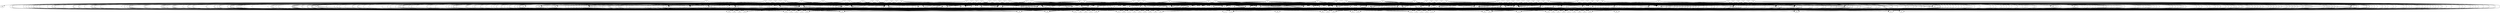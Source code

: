 // DAG automatically generated by daggen at Wed Apr 12 12:21:39 2017
// ./daggen --dot -n 200 --jump=3 --fat=0.8 --regularity=0.6 --density=0.6 
digraph G {
  1 [size="782757789696", alpha="0.06"]
  1 -> 73 [size ="679477248"]
  1 -> 75 [size ="679477248"]
  1 -> 78 [size ="679477248"]
  1 -> 80 [size ="679477248"]
  1 -> 90 [size ="679477248"]
  1 -> 93 [size ="679477248"]
  1 -> 94 [size ="679477248"]
  1 -> 95 [size ="679477248"]
  1 -> 103 [size ="679477248"]
  1 -> 104 [size ="679477248"]
  1 -> 107 [size ="679477248"]
  1 -> 109 [size ="679477248"]
  1 -> 111 [size ="679477248"]
  1 -> 119 [size ="679477248"]
  1 -> 120 [size ="679477248"]
  1 -> 129 [size ="679477248"]
  1 -> 133 [size ="679477248"]
  1 -> 134 [size ="679477248"]
  1 -> 136 [size ="679477248"]
  1 -> 139 [size ="679477248"]
  1 -> 144 [size ="679477248"]
  1 -> 152 [size ="679477248"]
  1 -> 155 [size ="679477248"]
  1 -> 165 [size ="679477248"]
  1 -> 171 [size ="679477248"]
  1 -> 173 [size ="679477248"]
  1 -> 189 [size ="679477248"]
  1 -> 191 [size ="679477248"]
  1 -> 192 [size ="679477248"]
  1 -> 198 [size ="679477248"]
  2 [size="809276932646", alpha="0.13"]
  2 -> 76 [size ="679477248"]
  2 -> 77 [size ="679477248"]
  2 -> 80 [size ="679477248"]
  2 -> 86 [size ="679477248"]
  2 -> 94 [size ="679477248"]
  2 -> 95 [size ="679477248"]
  2 -> 100 [size ="679477248"]
  2 -> 101 [size ="679477248"]
  2 -> 104 [size ="679477248"]
  2 -> 109 [size ="679477248"]
  2 -> 111 [size ="679477248"]
  2 -> 118 [size ="679477248"]
  2 -> 121 [size ="679477248"]
  2 -> 126 [size ="679477248"]
  2 -> 129 [size ="679477248"]
  2 -> 129 [size ="679477248"]
  2 -> 130 [size ="679477248"]
  2 -> 133 [size ="679477248"]
  2 -> 134 [size ="679477248"]
  2 -> 139 [size ="679477248"]
  2 -> 140 [size ="679477248"]
  2 -> 145 [size ="679477248"]
  2 -> 146 [size ="679477248"]
  2 -> 149 [size ="679477248"]
  2 -> 164 [size ="679477248"]
  2 -> 171 [size ="679477248"]
  2 -> 192 [size ="679477248"]
  2 -> 198 [size ="679477248"]
  2 -> 199 [size ="679477248"]
  3 [size="360892529791", alpha="0.11"]
  3 -> 75 [size ="301989888"]
  3 -> 76 [size ="301989888"]
  3 -> 79 [size ="301989888"]
  3 -> 80 [size ="301989888"]
  3 -> 84 [size ="301989888"]
  3 -> 87 [size ="301989888"]
  3 -> 95 [size ="301989888"]
  3 -> 96 [size ="301989888"]
  3 -> 107 [size ="301989888"]
  3 -> 109 [size ="301989888"]
  3 -> 111 [size ="301989888"]
  3 -> 118 [size ="301989888"]
  3 -> 121 [size ="301989888"]
  3 -> 124 [size ="301989888"]
  3 -> 131 [size ="301989888"]
  3 -> 133 [size ="301989888"]
  3 -> 134 [size ="301989888"]
  3 -> 135 [size ="301989888"]
  3 -> 145 [size ="301989888"]
  3 -> 152 [size ="301989888"]
  3 -> 154 [size ="301989888"]
  3 -> 164 [size ="301989888"]
  3 -> 169 [size ="301989888"]
  3 -> 170 [size ="301989888"]
  3 -> 179 [size ="301989888"]
  3 -> 183 [size ="301989888"]
  3 -> 187 [size ="301989888"]
  3 -> 189 [size ="301989888"]
  3 -> 192 [size ="301989888"]
  3 -> 194 [size ="301989888"]
  4 [size="102956405147", alpha="0.19"]
  4 -> 75 [size ="75497472"]
  4 -> 77 [size ="75497472"]
  4 -> 81 [size ="75497472"]
  4 -> 87 [size ="75497472"]
  4 -> 94 [size ="75497472"]
  4 -> 105 [size ="75497472"]
  4 -> 106 [size ="75497472"]
  4 -> 107 [size ="75497472"]
  4 -> 109 [size ="75497472"]
  4 -> 111 [size ="75497472"]
  4 -> 111 [size ="75497472"]
  4 -> 113 [size ="75497472"]
  4 -> 115 [size ="75497472"]
  4 -> 118 [size ="75497472"]
  4 -> 124 [size ="75497472"]
  4 -> 126 [size ="75497472"]
  4 -> 127 [size ="75497472"]
  4 -> 130 [size ="75497472"]
  4 -> 133 [size ="75497472"]
  4 -> 136 [size ="75497472"]
  4 -> 138 [size ="75497472"]
  4 -> 139 [size ="75497472"]
  4 -> 151 [size ="75497472"]
  4 -> 154 [size ="75497472"]
  4 -> 155 [size ="75497472"]
  4 -> 164 [size ="75497472"]
  4 -> 167 [size ="75497472"]
  4 -> 175 [size ="75497472"]
  4 -> 179 [size ="75497472"]
  4 -> 183 [size ="75497472"]
  4 -> 189 [size ="75497472"]
  4 -> 191 [size ="75497472"]
  4 -> 192 [size ="75497472"]
  4 -> 193 [size ="75497472"]
  4 -> 194 [size ="75497472"]
  4 -> 196 [size ="75497472"]
  4 -> 199 [size ="75497472"]
  5 [size="329299435009", alpha="0.10"]
  5 -> 79 [size ="301989888"]
  5 -> 81 [size ="301989888"]
  5 -> 81 [size ="301989888"]
  5 -> 86 [size ="301989888"]
  5 -> 87 [size ="301989888"]
  5 -> 89 [size ="301989888"]
  5 -> 91 [size ="301989888"]
  5 -> 95 [size ="301989888"]
  5 -> 104 [size ="301989888"]
  5 -> 107 [size ="301989888"]
  5 -> 111 [size ="301989888"]
  5 -> 113 [size ="301989888"]
  5 -> 118 [size ="301989888"]
  5 -> 118 [size ="301989888"]
  5 -> 119 [size ="301989888"]
  5 -> 126 [size ="301989888"]
  5 -> 127 [size ="301989888"]
  5 -> 129 [size ="301989888"]
  5 -> 133 [size ="301989888"]
  5 -> 134 [size ="301989888"]
  5 -> 136 [size ="301989888"]
  5 -> 137 [size ="301989888"]
  5 -> 142 [size ="301989888"]
  5 -> 146 [size ="301989888"]
  5 -> 150 [size ="301989888"]
  5 -> 153 [size ="301989888"]
  5 -> 154 [size ="301989888"]
  5 -> 164 [size ="301989888"]
  5 -> 183 [size ="301989888"]
  5 -> 192 [size ="301989888"]
  5 -> 198 [size ="301989888"]
  5 -> 200 [size ="301989888"]
  6 [size="100086451920", alpha="0.03"]
  6 -> 74 [size ="75497472"]
  6 -> 75 [size ="75497472"]
  6 -> 78 [size ="75497472"]
  6 -> 79 [size ="75497472"]
  6 -> 81 [size ="75497472"]
  6 -> 83 [size ="75497472"]
  6 -> 85 [size ="75497472"]
  6 -> 87 [size ="75497472"]
  6 -> 89 [size ="75497472"]
  6 -> 90 [size ="75497472"]
  6 -> 91 [size ="75497472"]
  6 -> 92 [size ="75497472"]
  6 -> 95 [size ="75497472"]
  6 -> 97 [size ="75497472"]
  6 -> 98 [size ="75497472"]
  6 -> 106 [size ="75497472"]
  6 -> 111 [size ="75497472"]
  6 -> 113 [size ="75497472"]
  6 -> 119 [size ="75497472"]
  6 -> 120 [size ="75497472"]
  6 -> 121 [size ="75497472"]
  6 -> 122 [size ="75497472"]
  6 -> 126 [size ="75497472"]
  6 -> 133 [size ="75497472"]
  6 -> 136 [size ="75497472"]
  6 -> 137 [size ="75497472"]
  6 -> 138 [size ="75497472"]
  6 -> 139 [size ="75497472"]
  6 -> 140 [size ="75497472"]
  6 -> 143 [size ="75497472"]
  6 -> 146 [size ="75497472"]
  6 -> 150 [size ="75497472"]
  6 -> 153 [size ="75497472"]
  6 -> 157 [size ="75497472"]
  6 -> 162 [size ="75497472"]
  6 -> 164 [size ="75497472"]
  6 -> 165 [size ="75497472"]
  6 -> 169 [size ="75497472"]
  6 -> 174 [size ="75497472"]
  6 -> 179 [size ="75497472"]
  6 -> 192 [size ="75497472"]
  6 -> 193 [size ="75497472"]
  6 -> 198 [size ="75497472"]
  6 -> 199 [size ="75497472"]
  7 [size="9107493966", alpha="0.10"]
  7 -> 74 [size ="838860800"]
  7 -> 75 [size ="838860800"]
  7 -> 77 [size ="838860800"]
  7 -> 79 [size ="838860800"]
  7 -> 80 [size ="838860800"]
  7 -> 81 [size ="838860800"]
  7 -> 84 [size ="838860800"]
  7 -> 85 [size ="838860800"]
  7 -> 87 [size ="838860800"]
  7 -> 90 [size ="838860800"]
  7 -> 92 [size ="838860800"]
  7 -> 94 [size ="838860800"]
  7 -> 98 [size ="838860800"]
  7 -> 107 [size ="838860800"]
  7 -> 111 [size ="838860800"]
  7 -> 113 [size ="838860800"]
  7 -> 114 [size ="838860800"]
  7 -> 115 [size ="838860800"]
  7 -> 134 [size ="838860800"]
  7 -> 137 [size ="838860800"]
  7 -> 138 [size ="838860800"]
  7 -> 140 [size ="838860800"]
  7 -> 143 [size ="838860800"]
  7 -> 145 [size ="838860800"]
  7 -> 151 [size ="838860800"]
  7 -> 154 [size ="838860800"]
  7 -> 163 [size ="838860800"]
  7 -> 177 [size ="838860800"]
  7 -> 198 [size ="838860800"]
  7 -> 199 [size ="838860800"]
  8 [size="207930392189", alpha="0.13"]
  8 -> 75 [size ="679477248"]
  8 -> 76 [size ="679477248"]
  8 -> 77 [size ="679477248"]
  8 -> 81 [size ="679477248"]
  8 -> 90 [size ="679477248"]
  8 -> 92 [size ="679477248"]
  8 -> 94 [size ="679477248"]
  8 -> 96 [size ="679477248"]
  8 -> 98 [size ="679477248"]
  8 -> 102 [size ="679477248"]
  8 -> 104 [size ="679477248"]
  8 -> 118 [size ="679477248"]
  8 -> 120 [size ="679477248"]
  8 -> 129 [size ="679477248"]
  8 -> 134 [size ="679477248"]
  8 -> 136 [size ="679477248"]
  8 -> 138 [size ="679477248"]
  8 -> 142 [size ="679477248"]
  8 -> 143 [size ="679477248"]
  8 -> 155 [size ="679477248"]
  8 -> 158 [size ="679477248"]
  8 -> 159 [size ="679477248"]
  8 -> 161 [size ="679477248"]
  8 -> 163 [size ="679477248"]
  8 -> 192 [size ="679477248"]
  8 -> 195 [size ="679477248"]
  8 -> 197 [size ="679477248"]
  8 -> 199 [size ="679477248"]
  9 [size="28991029248", alpha="0.01"]
  9 -> 75 [size ="75497472"]
  9 -> 80 [size ="75497472"]
  9 -> 81 [size ="75497472"]
  9 -> 83 [size ="75497472"]
  9 -> 85 [size ="75497472"]
  9 -> 87 [size ="75497472"]
  9 -> 92 [size ="75497472"]
  9 -> 96 [size ="75497472"]
  9 -> 97 [size ="75497472"]
  9 -> 101 [size ="75497472"]
  9 -> 102 [size ="75497472"]
  9 -> 103 [size ="75497472"]
  9 -> 104 [size ="75497472"]
  9 -> 105 [size ="75497472"]
  9 -> 106 [size ="75497472"]
  9 -> 107 [size ="75497472"]
  9 -> 108 [size ="75497472"]
  9 -> 111 [size ="75497472"]
  9 -> 114 [size ="75497472"]
  9 -> 115 [size ="75497472"]
  9 -> 119 [size ="75497472"]
  9 -> 120 [size ="75497472"]
  9 -> 121 [size ="75497472"]
  9 -> 126 [size ="75497472"]
  9 -> 129 [size ="75497472"]
  9 -> 130 [size ="75497472"]
  9 -> 134 [size ="75497472"]
  9 -> 137 [size ="75497472"]
  9 -> 139 [size ="75497472"]
  9 -> 141 [size ="75497472"]
  9 -> 145 [size ="75497472"]
  9 -> 146 [size ="75497472"]
  9 -> 150 [size ="75497472"]
  9 -> 159 [size ="75497472"]
  9 -> 161 [size ="75497472"]
  9 -> 164 [size ="75497472"]
  9 -> 171 [size ="75497472"]
  9 -> 191 [size ="75497472"]
  9 -> 192 [size ="75497472"]
  9 -> 194 [size ="75497472"]
  9 -> 197 [size ="75497472"]
  10 [size="782757789696", alpha="0.07"]
  10 -> 75 [size ="679477248"]
  10 -> 76 [size ="679477248"]
  10 -> 77 [size ="679477248"]
  10 -> 80 [size ="679477248"]
  10 -> 81 [size ="679477248"]
  10 -> 84 [size ="679477248"]
  10 -> 91 [size ="679477248"]
  10 -> 96 [size ="679477248"]
  10 -> 102 [size ="679477248"]
  10 -> 104 [size ="679477248"]
  10 -> 105 [size ="679477248"]
  10 -> 107 [size ="679477248"]
  10 -> 113 [size ="679477248"]
  10 -> 115 [size ="679477248"]
  10 -> 118 [size ="679477248"]
  10 -> 119 [size ="679477248"]
  10 -> 121 [size ="679477248"]
  10 -> 124 [size ="679477248"]
  10 -> 128 [size ="679477248"]
  10 -> 129 [size ="679477248"]
  10 -> 131 [size ="679477248"]
  10 -> 134 [size ="679477248"]
  10 -> 139 [size ="679477248"]
  10 -> 140 [size ="679477248"]
  10 -> 153 [size ="679477248"]
  10 -> 154 [size ="679477248"]
  10 -> 164 [size ="679477248"]
  10 -> 165 [size ="679477248"]
  10 -> 170 [size ="679477248"]
  10 -> 171 [size ="679477248"]
  10 -> 175 [size ="679477248"]
  10 -> 179 [size ="679477248"]
  10 -> 194 [size ="679477248"]
  10 -> 195 [size ="679477248"]
  10 -> 197 [size ="679477248"]
  10 -> 198 [size ="679477248"]
  10 -> 199 [size ="679477248"]
  11 [size="473721538576", alpha="0.19"]
  11 -> 74 [size ="536870912"]
  11 -> 75 [size ="536870912"]
  11 -> 78 [size ="536870912"]
  11 -> 81 [size ="536870912"]
  11 -> 85 [size ="536870912"]
  11 -> 86 [size ="536870912"]
  11 -> 91 [size ="536870912"]
  11 -> 92 [size ="536870912"]
  11 -> 93 [size ="536870912"]
  11 -> 97 [size ="536870912"]
  11 -> 102 [size ="536870912"]
  11 -> 105 [size ="536870912"]
  11 -> 106 [size ="536870912"]
  11 -> 107 [size ="536870912"]
  11 -> 111 [size ="536870912"]
  11 -> 115 [size ="536870912"]
  11 -> 118 [size ="536870912"]
  11 -> 123 [size ="536870912"]
  11 -> 125 [size ="536870912"]
  11 -> 129 [size ="536870912"]
  11 -> 131 [size ="536870912"]
  11 -> 134 [size ="536870912"]
  11 -> 135 [size ="536870912"]
  11 -> 137 [size ="536870912"]
  11 -> 138 [size ="536870912"]
  11 -> 139 [size ="536870912"]
  11 -> 149 [size ="536870912"]
  11 -> 154 [size ="536870912"]
  11 -> 165 [size ="536870912"]
  11 -> 169 [size ="536870912"]
  11 -> 171 [size ="536870912"]
  11 -> 181 [size ="536870912"]
  11 -> 193 [size ="536870912"]
  12 [size="252164720047", alpha="0.16"]
  12 -> 78 [size ="209715200"]
  12 -> 79 [size ="209715200"]
  12 -> 80 [size ="209715200"]
  12 -> 85 [size ="209715200"]
  12 -> 88 [size ="209715200"]
  12 -> 91 [size ="209715200"]
  12 -> 92 [size ="209715200"]
  12 -> 96 [size ="209715200"]
  12 -> 97 [size ="209715200"]
  12 -> 105 [size ="209715200"]
  12 -> 113 [size ="209715200"]
  12 -> 114 [size ="209715200"]
  12 -> 115 [size ="209715200"]
  12 -> 118 [size ="209715200"]
  12 -> 119 [size ="209715200"]
  12 -> 120 [size ="209715200"]
  12 -> 122 [size ="209715200"]
  12 -> 126 [size ="209715200"]
  12 -> 129 [size ="209715200"]
  12 -> 136 [size ="209715200"]
  12 -> 137 [size ="209715200"]
  12 -> 138 [size ="209715200"]
  12 -> 145 [size ="209715200"]
  12 -> 154 [size ="209715200"]
  12 -> 169 [size ="209715200"]
  12 -> 171 [size ="209715200"]
  12 -> 172 [size ="209715200"]
  12 -> 179 [size ="209715200"]
  12 -> 183 [size ="209715200"]
  12 -> 192 [size ="209715200"]
  12 -> 199 [size ="209715200"]
  12 -> 200 [size ="209715200"]
  13 [size="231739196483", alpha="0.11"]
  13 -> 74 [size ="209715200"]
  13 -> 76 [size ="209715200"]
  13 -> 77 [size ="209715200"]
  13 -> 78 [size ="209715200"]
  13 -> 81 [size ="209715200"]
  13 -> 84 [size ="209715200"]
  13 -> 86 [size ="209715200"]
  13 -> 89 [size ="209715200"]
  13 -> 96 [size ="209715200"]
  13 -> 98 [size ="209715200"]
  13 -> 101 [size ="209715200"]
  13 -> 107 [size ="209715200"]
  13 -> 110 [size ="209715200"]
  13 -> 118 [size ="209715200"]
  13 -> 119 [size ="209715200"]
  13 -> 124 [size ="209715200"]
  13 -> 135 [size ="209715200"]
  13 -> 137 [size ="209715200"]
  13 -> 138 [size ="209715200"]
  13 -> 146 [size ="209715200"]
  13 -> 148 [size ="209715200"]
  13 -> 149 [size ="209715200"]
  13 -> 154 [size ="209715200"]
  13 -> 160 [size ="209715200"]
  13 -> 161 [size ="209715200"]
  13 -> 169 [size ="209715200"]
  13 -> 192 [size ="209715200"]
  13 -> 193 [size ="209715200"]
  13 -> 194 [size ="209715200"]
  13 -> 198 [size ="209715200"]
  14 [size="15586432732", alpha="0.10"]
  14 -> 74 [size ="301989888"]
  14 -> 76 [size ="301989888"]
  14 -> 77 [size ="301989888"]
  14 -> 79 [size ="301989888"]
  14 -> 81 [size ="301989888"]
  14 -> 85 [size ="301989888"]
  14 -> 87 [size ="301989888"]
  14 -> 92 [size ="301989888"]
  14 -> 93 [size ="301989888"]
  14 -> 96 [size ="301989888"]
  14 -> 113 [size ="301989888"]
  14 -> 115 [size ="301989888"]
  14 -> 118 [size ="301989888"]
  14 -> 119 [size ="301989888"]
  14 -> 123 [size ="301989888"]
  14 -> 130 [size ="301989888"]
  14 -> 134 [size ="301989888"]
  14 -> 135 [size ="301989888"]
  14 -> 136 [size ="301989888"]
  14 -> 138 [size ="301989888"]
  14 -> 146 [size ="301989888"]
  14 -> 149 [size ="301989888"]
  14 -> 152 [size ="301989888"]
  14 -> 154 [size ="301989888"]
  14 -> 158 [size ="301989888"]
  14 -> 161 [size ="301989888"]
  14 -> 162 [size ="301989888"]
  14 -> 163 [size ="301989888"]
  14 -> 169 [size ="301989888"]
  14 -> 179 [size ="301989888"]
  14 -> 185 [size ="301989888"]
  14 -> 192 [size ="301989888"]
  14 -> 193 [size ="301989888"]
  14 -> 194 [size ="301989888"]
  14 -> 199 [size ="301989888"]
  15 [size="510936556977", alpha="0.12"]
  15 -> 74 [size ="679477248"]
  15 -> 76 [size ="679477248"]
  15 -> 77 [size ="679477248"]
  15 -> 80 [size ="679477248"]
  15 -> 81 [size ="679477248"]
  15 -> 83 [size ="679477248"]
  15 -> 84 [size ="679477248"]
  15 -> 85 [size ="679477248"]
  15 -> 86 [size ="679477248"]
  15 -> 92 [size ="679477248"]
  15 -> 93 [size ="679477248"]
  15 -> 94 [size ="679477248"]
  15 -> 96 [size ="679477248"]
  15 -> 102 [size ="679477248"]
  15 -> 105 [size ="679477248"]
  15 -> 107 [size ="679477248"]
  15 -> 108 [size ="679477248"]
  15 -> 109 [size ="679477248"]
  15 -> 110 [size ="679477248"]
  15 -> 114 [size ="679477248"]
  15 -> 119 [size ="679477248"]
  15 -> 121 [size ="679477248"]
  15 -> 124 [size ="679477248"]
  15 -> 126 [size ="679477248"]
  15 -> 130 [size ="679477248"]
  15 -> 131 [size ="679477248"]
  15 -> 134 [size ="679477248"]
  15 -> 135 [size ="679477248"]
  15 -> 136 [size ="679477248"]
  15 -> 138 [size ="679477248"]
  15 -> 139 [size ="679477248"]
  15 -> 156 [size ="679477248"]
  15 -> 161 [size ="679477248"]
  15 -> 162 [size ="679477248"]
  15 -> 167 [size ="679477248"]
  15 -> 183 [size ="679477248"]
  16 [size="209939828303", alpha="0.12"]
  16 -> 74 [size ="209715200"]
  16 -> 75 [size ="209715200"]
  16 -> 77 [size ="209715200"]
  16 -> 79 [size ="209715200"]
  16 -> 81 [size ="209715200"]
  16 -> 82 [size ="209715200"]
  16 -> 85 [size ="209715200"]
  16 -> 89 [size ="209715200"]
  16 -> 92 [size ="209715200"]
  16 -> 94 [size ="209715200"]
  16 -> 106 [size ="209715200"]
  16 -> 107 [size ="209715200"]
  16 -> 110 [size ="209715200"]
  16 -> 113 [size ="209715200"]
  16 -> 114 [size ="209715200"]
  16 -> 126 [size ="209715200"]
  16 -> 134 [size ="209715200"]
  16 -> 136 [size ="209715200"]
  16 -> 137 [size ="209715200"]
  16 -> 138 [size ="209715200"]
  16 -> 150 [size ="209715200"]
  16 -> 151 [size ="209715200"]
  16 -> 155 [size ="209715200"]
  16 -> 162 [size ="209715200"]
  16 -> 164 [size ="209715200"]
  16 -> 173 [size ="209715200"]
  16 -> 174 [size ="209715200"]
  16 -> 176 [size ="209715200"]
  16 -> 179 [size ="209715200"]
  16 -> 181 [size ="209715200"]
  16 -> 183 [size ="209715200"]
  16 -> 192 [size ="209715200"]
  16 -> 196 [size ="209715200"]
  17 [size="261554122388", alpha="0.11"]
  17 -> 74 [size ="536870912"]
  17 -> 75 [size ="536870912"]
  17 -> 77 [size ="536870912"]
  17 -> 79 [size ="536870912"]
  17 -> 81 [size ="536870912"]
  17 -> 85 [size ="536870912"]
  17 -> 86 [size ="536870912"]
  17 -> 87 [size ="536870912"]
  17 -> 92 [size ="536870912"]
  17 -> 101 [size ="536870912"]
  17 -> 102 [size ="536870912"]
  17 -> 106 [size ="536870912"]
  17 -> 114 [size ="536870912"]
  17 -> 117 [size ="536870912"]
  17 -> 119 [size ="536870912"]
  17 -> 125 [size ="536870912"]
  17 -> 126 [size ="536870912"]
  17 -> 129 [size ="536870912"]
  17 -> 131 [size ="536870912"]
  17 -> 134 [size ="536870912"]
  17 -> 135 [size ="536870912"]
  17 -> 136 [size ="536870912"]
  17 -> 138 [size ="536870912"]
  17 -> 139 [size ="536870912"]
  17 -> 144 [size ="536870912"]
  17 -> 146 [size ="536870912"]
  17 -> 148 [size ="536870912"]
  17 -> 149 [size ="536870912"]
  17 -> 151 [size ="536870912"]
  17 -> 152 [size ="536870912"]
  17 -> 154 [size ="536870912"]
  17 -> 159 [size ="536870912"]
  17 -> 161 [size ="536870912"]
  17 -> 162 [size ="536870912"]
  17 -> 193 [size ="536870912"]
  17 -> 200 [size ="536870912"]
  18 [size="83602612824", alpha="0.00"]
  18 -> 74 [size ="134217728"]
  18 -> 76 [size ="134217728"]
  18 -> 79 [size ="134217728"]
  18 -> 79 [size ="134217728"]
  18 -> 81 [size ="134217728"]
  18 -> 85 [size ="134217728"]
  18 -> 87 [size ="134217728"]
  18 -> 88 [size ="134217728"]
  18 -> 96 [size ="134217728"]
  18 -> 98 [size ="134217728"]
  18 -> 101 [size ="134217728"]
  18 -> 103 [size ="134217728"]
  18 -> 107 [size ="134217728"]
  18 -> 108 [size ="134217728"]
  18 -> 115 [size ="134217728"]
  18 -> 117 [size ="134217728"]
  18 -> 118 [size ="134217728"]
  18 -> 119 [size ="134217728"]
  18 -> 120 [size ="134217728"]
  18 -> 126 [size ="134217728"]
  18 -> 140 [size ="134217728"]
  18 -> 143 [size ="134217728"]
  18 -> 150 [size ="134217728"]
  18 -> 162 [size ="134217728"]
  18 -> 163 [size ="134217728"]
  18 -> 170 [size ="134217728"]
  18 -> 179 [size ="134217728"]
  18 -> 187 [size ="134217728"]
  18 -> 193 [size ="134217728"]
  19 [size="954495082133", alpha="0.03"]
  19 -> 75 [size ="679477248"]
  19 -> 78 [size ="679477248"]
  19 -> 79 [size ="679477248"]
  19 -> 81 [size ="679477248"]
  19 -> 81 [size ="679477248"]
  19 -> 89 [size ="679477248"]
  19 -> 91 [size ="679477248"]
  19 -> 92 [size ="679477248"]
  19 -> 93 [size ="679477248"]
  19 -> 96 [size ="679477248"]
  19 -> 98 [size ="679477248"]
  19 -> 102 [size ="679477248"]
  19 -> 105 [size ="679477248"]
  19 -> 107 [size ="679477248"]
  19 -> 115 [size ="679477248"]
  19 -> 118 [size ="679477248"]
  19 -> 118 [size ="679477248"]
  19 -> 120 [size ="679477248"]
  19 -> 125 [size ="679477248"]
  19 -> 129 [size ="679477248"]
  19 -> 136 [size ="679477248"]
  19 -> 138 [size ="679477248"]
  19 -> 140 [size ="679477248"]
  19 -> 143 [size ="679477248"]
  19 -> 150 [size ="679477248"]
  19 -> 153 [size ="679477248"]
  19 -> 156 [size ="679477248"]
  19 -> 163 [size ="679477248"]
  19 -> 179 [size ="679477248"]
  19 -> 183 [size ="679477248"]
  19 -> 200 [size ="679477248"]
  20 [size="444618221035", alpha="0.18"]
  20 -> 73 [size ="301989888"]
  20 -> 75 [size ="301989888"]
  20 -> 78 [size ="301989888"]
  20 -> 81 [size ="301989888"]
  20 -> 85 [size ="301989888"]
  20 -> 90 [size ="301989888"]
  20 -> 91 [size ="301989888"]
  20 -> 92 [size ="301989888"]
  20 -> 93 [size ="301989888"]
  20 -> 95 [size ="301989888"]
  20 -> 96 [size ="301989888"]
  20 -> 101 [size ="301989888"]
  20 -> 107 [size ="301989888"]
  20 -> 109 [size ="301989888"]
  20 -> 115 [size ="301989888"]
  20 -> 118 [size ="301989888"]
  20 -> 120 [size ="301989888"]
  20 -> 121 [size ="301989888"]
  20 -> 129 [size ="301989888"]
  20 -> 136 [size ="301989888"]
  20 -> 137 [size ="301989888"]
  20 -> 138 [size ="301989888"]
  20 -> 139 [size ="301989888"]
  20 -> 140 [size ="301989888"]
  20 -> 143 [size ="301989888"]
  20 -> 144 [size ="301989888"]
  20 -> 154 [size ="301989888"]
  20 -> 155 [size ="301989888"]
  20 -> 156 [size ="301989888"]
  20 -> 157 [size ="301989888"]
  20 -> 161 [size ="301989888"]
  20 -> 164 [size ="301989888"]
  20 -> 170 [size ="301989888"]
  20 -> 176 [size ="301989888"]
  20 -> 183 [size ="301989888"]
  20 -> 187 [size ="301989888"]
  20 -> 189 [size ="301989888"]
  20 -> 192 [size ="301989888"]
  20 -> 194 [size ="301989888"]
  20 -> 200 [size ="301989888"]
  21 [size="368293445632", alpha="0.02"]
  21 -> 74 [size ="411041792"]
  21 -> 75 [size ="411041792"]
  21 -> 76 [size ="411041792"]
  21 -> 79 [size ="411041792"]
  21 -> 80 [size ="411041792"]
  21 -> 81 [size ="411041792"]
  21 -> 85 [size ="411041792"]
  21 -> 86 [size ="411041792"]
  21 -> 87 [size ="411041792"]
  21 -> 90 [size ="411041792"]
  21 -> 92 [size ="411041792"]
  21 -> 93 [size ="411041792"]
  21 -> 94 [size ="411041792"]
  21 -> 96 [size ="411041792"]
  21 -> 101 [size ="411041792"]
  21 -> 107 [size ="411041792"]
  21 -> 110 [size ="411041792"]
  21 -> 118 [size ="411041792"]
  21 -> 120 [size ="411041792"]
  21 -> 126 [size ="411041792"]
  21 -> 127 [size ="411041792"]
  21 -> 129 [size ="411041792"]
  21 -> 130 [size ="411041792"]
  21 -> 138 [size ="411041792"]
  21 -> 145 [size ="411041792"]
  21 -> 147 [size ="411041792"]
  21 -> 150 [size ="411041792"]
  21 -> 158 [size ="411041792"]
  21 -> 164 [size ="411041792"]
  21 -> 165 [size ="411041792"]
  21 -> 175 [size ="411041792"]
  21 -> 183 [size ="411041792"]
  21 -> 198 [size ="411041792"]
  21 -> 200 [size ="411041792"]
  22 [size="12229015574", alpha="0.18"]
  22 -> 74 [size ="33554432"]
  22 -> 75 [size ="33554432"]
  22 -> 76 [size ="33554432"]
  22 -> 79 [size ="33554432"]
  22 -> 81 [size ="33554432"]
  22 -> 81 [size ="33554432"]
  22 -> 84 [size ="33554432"]
  22 -> 85 [size ="33554432"]
  22 -> 87 [size ="33554432"]
  22 -> 89 [size ="33554432"]
  22 -> 91 [size ="33554432"]
  22 -> 94 [size ="33554432"]
  22 -> 96 [size ="33554432"]
  22 -> 97 [size ="33554432"]
  22 -> 98 [size ="33554432"]
  22 -> 101 [size ="33554432"]
  22 -> 104 [size ="33554432"]
  22 -> 106 [size ="33554432"]
  22 -> 118 [size ="33554432"]
  22 -> 120 [size ="33554432"]
  22 -> 121 [size ="33554432"]
  22 -> 127 [size ="33554432"]
  22 -> 131 [size ="33554432"]
  22 -> 138 [size ="33554432"]
  22 -> 140 [size ="33554432"]
  22 -> 148 [size ="33554432"]
  22 -> 154 [size ="33554432"]
  22 -> 155 [size ="33554432"]
  22 -> 165 [size ="33554432"]
  22 -> 173 [size ="33554432"]
  22 -> 178 [size ="33554432"]
  22 -> 179 [size ="33554432"]
  22 -> 181 [size ="33554432"]
  22 -> 183 [size ="33554432"]
  22 -> 192 [size ="33554432"]
  22 -> 198 [size ="33554432"]
  22 -> 199 [size ="33554432"]
  23 [size="231928233984", alpha="0.19"]
  23 -> 73 [size ="301989888"]
  23 -> 74 [size ="301989888"]
  23 -> 79 [size ="301989888"]
  23 -> 80 [size ="301989888"]
  23 -> 83 [size ="301989888"]
  23 -> 86 [size ="301989888"]
  23 -> 87 [size ="301989888"]
  23 -> 88 [size ="301989888"]
  23 -> 95 [size ="301989888"]
  23 -> 96 [size ="301989888"]
  23 -> 98 [size ="301989888"]
  23 -> 104 [size ="301989888"]
  23 -> 106 [size ="301989888"]
  23 -> 109 [size ="301989888"]
  23 -> 118 [size ="301989888"]
  23 -> 123 [size ="301989888"]
  23 -> 127 [size ="301989888"]
  23 -> 133 [size ="301989888"]
  23 -> 134 [size ="301989888"]
  23 -> 137 [size ="301989888"]
  23 -> 138 [size ="301989888"]
  23 -> 140 [size ="301989888"]
  23 -> 142 [size ="301989888"]
  23 -> 146 [size ="301989888"]
  23 -> 153 [size ="301989888"]
  23 -> 158 [size ="301989888"]
  23 -> 163 [size ="301989888"]
  23 -> 164 [size ="301989888"]
  23 -> 170 [size ="301989888"]
  23 -> 177 [size ="301989888"]
  23 -> 178 [size ="301989888"]
  23 -> 198 [size ="301989888"]
  24 [size="3908572907", alpha="0.17"]
  24 -> 73 [size ="75497472"]
  24 -> 79 [size ="75497472"]
  24 -> 83 [size ="75497472"]
  24 -> 86 [size ="75497472"]
  24 -> 87 [size ="75497472"]
  24 -> 96 [size ="75497472"]
  24 -> 98 [size ="75497472"]
  24 -> 101 [size ="75497472"]
  24 -> 102 [size ="75497472"]
  24 -> 104 [size ="75497472"]
  24 -> 105 [size ="75497472"]
  24 -> 106 [size ="75497472"]
  24 -> 106 [size ="75497472"]
  24 -> 109 [size ="75497472"]
  24 -> 110 [size ="75497472"]
  24 -> 111 [size ="75497472"]
  24 -> 118 [size ="75497472"]
  24 -> 124 [size ="75497472"]
  24 -> 127 [size ="75497472"]
  24 -> 129 [size ="75497472"]
  24 -> 135 [size ="75497472"]
  24 -> 137 [size ="75497472"]
  24 -> 139 [size ="75497472"]
  24 -> 140 [size ="75497472"]
  24 -> 145 [size ="75497472"]
  24 -> 146 [size ="75497472"]
  24 -> 153 [size ="75497472"]
  24 -> 163 [size ="75497472"]
  24 -> 179 [size ="75497472"]
  24 -> 189 [size ="75497472"]
  24 -> 191 [size ="75497472"]
  24 -> 194 [size ="75497472"]
  24 -> 199 [size ="75497472"]
  25 [size="1073741824000", alpha="0.04"]
  25 -> 73 [size ="838860800"]
  25 -> 75 [size ="838860800"]
  25 -> 83 [size ="838860800"]
  25 -> 85 [size ="838860800"]
  25 -> 86 [size ="838860800"]
  25 -> 89 [size ="838860800"]
  25 -> 91 [size ="838860800"]
  25 -> 97 [size ="838860800"]
  25 -> 101 [size ="838860800"]
  25 -> 102 [size ="838860800"]
  25 -> 105 [size ="838860800"]
  25 -> 106 [size ="838860800"]
  25 -> 110 [size ="838860800"]
  25 -> 113 [size ="838860800"]
  25 -> 115 [size ="838860800"]
  25 -> 119 [size ="838860800"]
  25 -> 124 [size ="838860800"]
  25 -> 129 [size ="838860800"]
  25 -> 137 [size ="838860800"]
  25 -> 139 [size ="838860800"]
  25 -> 141 [size ="838860800"]
  25 -> 142 [size ="838860800"]
  25 -> 144 [size ="838860800"]
  25 -> 146 [size ="838860800"]
  25 -> 153 [size ="838860800"]
  25 -> 158 [size ="838860800"]
  25 -> 163 [size ="838860800"]
  25 -> 171 [size ="838860800"]
  25 -> 174 [size ="838860800"]
  25 -> 179 [size ="838860800"]
  25 -> 191 [size ="838860800"]
  25 -> 193 [size ="838860800"]
  25 -> 194 [size ="838860800"]
  25 -> 199 [size ="838860800"]
  26 [size="231928233984", alpha="0.06"]
  26 -> 74 [size ="301989888"]
  26 -> 77 [size ="301989888"]
  26 -> 78 [size ="301989888"]
  26 -> 80 [size ="301989888"]
  26 -> 81 [size ="301989888"]
  26 -> 84 [size ="301989888"]
  26 -> 85 [size ="301989888"]
  26 -> 87 [size ="301989888"]
  26 -> 90 [size ="301989888"]
  26 -> 91 [size ="301989888"]
  26 -> 92 [size ="301989888"]
  26 -> 93 [size ="301989888"]
  26 -> 97 [size ="301989888"]
  26 -> 98 [size ="301989888"]
  26 -> 100 [size ="301989888"]
  26 -> 102 [size ="301989888"]
  26 -> 106 [size ="301989888"]
  26 -> 119 [size ="301989888"]
  26 -> 120 [size ="301989888"]
  26 -> 124 [size ="301989888"]
  26 -> 127 [size ="301989888"]
  26 -> 129 [size ="301989888"]
  26 -> 133 [size ="301989888"]
  26 -> 134 [size ="301989888"]
  26 -> 137 [size ="301989888"]
  26 -> 139 [size ="301989888"]
  26 -> 158 [size ="301989888"]
  26 -> 167 [size ="301989888"]
  26 -> 176 [size ="301989888"]
  26 -> 178 [size ="301989888"]
  26 -> 179 [size ="301989888"]
  26 -> 187 [size ="301989888"]
  26 -> 193 [size ="301989888"]
  26 -> 194 [size ="301989888"]
  27 [size="1380475875", alpha="0.13"]
  27 -> 77 [size ="75497472"]
  27 -> 77 [size ="75497472"]
  27 -> 78 [size ="75497472"]
  27 -> 79 [size ="75497472"]
  27 -> 83 [size ="75497472"]
  27 -> 87 [size ="75497472"]
  27 -> 90 [size ="75497472"]
  27 -> 91 [size ="75497472"]
  27 -> 92 [size ="75497472"]
  27 -> 94 [size ="75497472"]
  27 -> 95 [size ="75497472"]
  27 -> 97 [size ="75497472"]
  27 -> 101 [size ="75497472"]
  27 -> 102 [size ="75497472"]
  27 -> 104 [size ="75497472"]
  27 -> 106 [size ="75497472"]
  27 -> 106 [size ="75497472"]
  27 -> 111 [size ="75497472"]
  27 -> 115 [size ="75497472"]
  27 -> 117 [size ="75497472"]
  27 -> 125 [size ="75497472"]
  27 -> 136 [size ="75497472"]
  27 -> 137 [size ="75497472"]
  27 -> 142 [size ="75497472"]
  27 -> 144 [size ="75497472"]
  27 -> 149 [size ="75497472"]
  27 -> 158 [size ="75497472"]
  27 -> 167 [size ="75497472"]
  27 -> 174 [size ="75497472"]
  27 -> 176 [size ="75497472"]
  27 -> 179 [size ="75497472"]
  27 -> 183 [size ="75497472"]
  27 -> 200 [size ="75497472"]
  28 [size="8589934592", alpha="0.13"]
  28 -> 78 [size ="33554432"]
  28 -> 79 [size ="33554432"]
  28 -> 85 [size ="33554432"]
  28 -> 86 [size ="33554432"]
  28 -> 87 [size ="33554432"]
  28 -> 90 [size ="33554432"]
  28 -> 90 [size ="33554432"]
  28 -> 91 [size ="33554432"]
  28 -> 92 [size ="33554432"]
  28 -> 94 [size ="33554432"]
  28 -> 95 [size ="33554432"]
  28 -> 98 [size ="33554432"]
  28 -> 102 [size ="33554432"]
  28 -> 102 [size ="33554432"]
  28 -> 104 [size ="33554432"]
  28 -> 110 [size ="33554432"]
  28 -> 111 [size ="33554432"]
  28 -> 118 [size ="33554432"]
  28 -> 120 [size ="33554432"]
  28 -> 124 [size ="33554432"]
  28 -> 133 [size ="33554432"]
  28 -> 136 [size ="33554432"]
  28 -> 137 [size ="33554432"]
  28 -> 138 [size ="33554432"]
  28 -> 139 [size ="33554432"]
  28 -> 142 [size ="33554432"]
  28 -> 171 [size ="33554432"]
  28 -> 174 [size ="33554432"]
  28 -> 175 [size ="33554432"]
  28 -> 183 [size ="33554432"]
  28 -> 190 [size ="33554432"]
  29 [size="120903240380", alpha="0.17"]
  29 -> 74 [size ="536870912"]
  29 -> 76 [size ="536870912"]
  29 -> 79 [size ="536870912"]
  29 -> 86 [size ="536870912"]
  29 -> 90 [size ="536870912"]
  29 -> 90 [size ="536870912"]
  29 -> 96 [size ="536870912"]
  29 -> 98 [size ="536870912"]
  29 -> 100 [size ="536870912"]
  29 -> 106 [size ="536870912"]
  29 -> 113 [size ="536870912"]
  29 -> 118 [size ="536870912"]
  29 -> 121 [size ="536870912"]
  29 -> 125 [size ="536870912"]
  29 -> 129 [size ="536870912"]
  29 -> 130 [size ="536870912"]
  29 -> 131 [size ="536870912"]
  29 -> 135 [size ="536870912"]
  29 -> 137 [size ="536870912"]
  29 -> 138 [size ="536870912"]
  29 -> 140 [size ="536870912"]
  29 -> 144 [size ="536870912"]
  29 -> 150 [size ="536870912"]
  29 -> 153 [size ="536870912"]
  29 -> 162 [size ="536870912"]
  29 -> 171 [size ="536870912"]
  29 -> 183 [size ="536870912"]
  29 -> 192 [size ="536870912"]
  29 -> 193 [size ="536870912"]
  29 -> 200 [size ="536870912"]
  30 [size="1941055510", alpha="0.14"]
  30 -> 76 [size ="75497472"]
  30 -> 77 [size ="75497472"]
  30 -> 79 [size ="75497472"]
  30 -> 81 [size ="75497472"]
  30 -> 85 [size ="75497472"]
  30 -> 88 [size ="75497472"]
  30 -> 89 [size ="75497472"]
  30 -> 90 [size ="75497472"]
  30 -> 91 [size ="75497472"]
  30 -> 97 [size ="75497472"]
  30 -> 105 [size ="75497472"]
  30 -> 106 [size ="75497472"]
  30 -> 110 [size ="75497472"]
  30 -> 113 [size ="75497472"]
  30 -> 115 [size ="75497472"]
  30 -> 118 [size ="75497472"]
  30 -> 119 [size ="75497472"]
  30 -> 123 [size ="75497472"]
  30 -> 131 [size ="75497472"]
  30 -> 133 [size ="75497472"]
  30 -> 136 [size ="75497472"]
  30 -> 137 [size ="75497472"]
  30 -> 138 [size ="75497472"]
  30 -> 139 [size ="75497472"]
  30 -> 140 [size ="75497472"]
  30 -> 143 [size ="75497472"]
  30 -> 146 [size ="75497472"]
  30 -> 149 [size ="75497472"]
  30 -> 157 [size ="75497472"]
  30 -> 163 [size ="75497472"]
  30 -> 165 [size ="75497472"]
  30 -> 181 [size ="75497472"]
  30 -> 184 [size ="75497472"]
  30 -> 193 [size ="75497472"]
  30 -> 194 [size ="75497472"]
  30 -> 199 [size ="75497472"]
  31 [size="782757789696", alpha="0.00"]
  31 -> 75 [size ="679477248"]
  31 -> 77 [size ="679477248"]
  31 -> 79 [size ="679477248"]
  31 -> 80 [size ="679477248"]
  31 -> 84 [size ="679477248"]
  31 -> 86 [size ="679477248"]
  31 -> 88 [size ="679477248"]
  31 -> 89 [size ="679477248"]
  31 -> 90 [size ="679477248"]
  31 -> 91 [size ="679477248"]
  31 -> 92 [size ="679477248"]
  31 -> 99 [size ="679477248"]
  31 -> 100 [size ="679477248"]
  31 -> 101 [size ="679477248"]
  31 -> 104 [size ="679477248"]
  31 -> 106 [size ="679477248"]
  31 -> 113 [size ="679477248"]
  31 -> 118 [size ="679477248"]
  31 -> 119 [size ="679477248"]
  31 -> 123 [size ="679477248"]
  31 -> 124 [size ="679477248"]
  31 -> 126 [size ="679477248"]
  31 -> 127 [size ="679477248"]
  31 -> 129 [size ="679477248"]
  31 -> 130 [size ="679477248"]
  31 -> 136 [size ="679477248"]
  31 -> 137 [size ="679477248"]
  31 -> 138 [size ="679477248"]
  31 -> 139 [size ="679477248"]
  31 -> 145 [size ="679477248"]
  31 -> 146 [size ="679477248"]
  31 -> 155 [size ="679477248"]
  31 -> 164 [size ="679477248"]
  31 -> 165 [size ="679477248"]
  31 -> 171 [size ="679477248"]
  31 -> 181 [size ="679477248"]
  31 -> 184 [size ="679477248"]
  31 -> 191 [size ="679477248"]
  31 -> 193 [size ="679477248"]
  31 -> 194 [size ="679477248"]
  31 -> 198 [size ="679477248"]
  31 -> 199 [size ="679477248"]
  32 [size="14218935794", alpha="0.01"]
  32 -> 74 [size ="33554432"]
  32 -> 79 [size ="33554432"]
  32 -> 80 [size ="33554432"]
  32 -> 83 [size ="33554432"]
  32 -> 84 [size ="33554432"]
  32 -> 85 [size ="33554432"]
  32 -> 86 [size ="33554432"]
  32 -> 87 [size ="33554432"]
  32 -> 90 [size ="33554432"]
  32 -> 91 [size ="33554432"]
  32 -> 92 [size ="33554432"]
  32 -> 94 [size ="33554432"]
  32 -> 97 [size ="33554432"]
  32 -> 99 [size ="33554432"]
  32 -> 102 [size ="33554432"]
  32 -> 104 [size ="33554432"]
  32 -> 106 [size ="33554432"]
  32 -> 113 [size ="33554432"]
  32 -> 118 [size ="33554432"]
  32 -> 126 [size ="33554432"]
  32 -> 129 [size ="33554432"]
  32 -> 134 [size ="33554432"]
  32 -> 136 [size ="33554432"]
  32 -> 137 [size ="33554432"]
  32 -> 138 [size ="33554432"]
  32 -> 139 [size ="33554432"]
  32 -> 143 [size ="33554432"]
  32 -> 154 [size ="33554432"]
  32 -> 157 [size ="33554432"]
  32 -> 161 [size ="33554432"]
  32 -> 163 [size ="33554432"]
  32 -> 167 [size ="33554432"]
  32 -> 176 [size ="33554432"]
  32 -> 183 [size ="33554432"]
  32 -> 191 [size ="33554432"]
  32 -> 197 [size ="33554432"]
  32 -> 200 [size ="33554432"]
  33 [size="5228978548", alpha="0.19"]
  33 -> 76 [size ="209715200"]
  33 -> 77 [size ="209715200"]
  33 -> 79 [size ="209715200"]
  33 -> 81 [size ="209715200"]
  33 -> 83 [size ="209715200"]
  33 -> 84 [size ="209715200"]
  33 -> 85 [size ="209715200"]
  33 -> 86 [size ="209715200"]
  33 -> 87 [size ="209715200"]
  33 -> 92 [size ="209715200"]
  33 -> 92 [size ="209715200"]
  33 -> 97 [size ="209715200"]
  33 -> 106 [size ="209715200"]
  33 -> 107 [size ="209715200"]
  33 -> 118 [size ="209715200"]
  33 -> 126 [size ="209715200"]
  33 -> 133 [size ="209715200"]
  33 -> 134 [size ="209715200"]
  33 -> 136 [size ="209715200"]
  33 -> 137 [size ="209715200"]
  33 -> 138 [size ="209715200"]
  33 -> 139 [size ="209715200"]
  33 -> 140 [size ="209715200"]
  33 -> 142 [size ="209715200"]
  33 -> 143 [size ="209715200"]
  33 -> 144 [size ="209715200"]
  33 -> 146 [size ="209715200"]
  33 -> 155 [size ="209715200"]
  33 -> 158 [size ="209715200"]
  33 -> 167 [size ="209715200"]
  33 -> 175 [size ="209715200"]
  33 -> 183 [size ="209715200"]
  33 -> 191 [size ="209715200"]
  33 -> 192 [size ="209715200"]
  33 -> 198 [size ="209715200"]
  33 -> 200 [size ="209715200"]
  34 [size="14172740066", alpha="0.15"]
  34 -> 77 [size ="411041792"]
  34 -> 77 [size ="411041792"]
  34 -> 79 [size ="411041792"]
  34 -> 83 [size ="411041792"]
  34 -> 83 [size ="411041792"]
  34 -> 84 [size ="411041792"]
  34 -> 85 [size ="411041792"]
  34 -> 89 [size ="411041792"]
  34 -> 90 [size ="411041792"]
  34 -> 97 [size ="411041792"]
  34 -> 104 [size ="411041792"]
  34 -> 106 [size ="411041792"]
  34 -> 108 [size ="411041792"]
  34 -> 112 [size ="411041792"]
  34 -> 120 [size ="411041792"]
  34 -> 121 [size ="411041792"]
  34 -> 126 [size ="411041792"]
  34 -> 129 [size ="411041792"]
  34 -> 133 [size ="411041792"]
  34 -> 134 [size ="411041792"]
  34 -> 137 [size ="411041792"]
  34 -> 138 [size ="411041792"]
  34 -> 139 [size ="411041792"]
  34 -> 145 [size ="411041792"]
  34 -> 151 [size ="411041792"]
  34 -> 161 [size ="411041792"]
  34 -> 163 [size ="411041792"]
  34 -> 175 [size ="411041792"]
  34 -> 183 [size ="411041792"]
  34 -> 191 [size ="411041792"]
  34 -> 192 [size ="411041792"]
  34 -> 195 [size ="411041792"]
  34 -> 196 [size ="411041792"]
  34 -> 197 [size ="411041792"]
  34 -> 198 [size ="411041792"]
  34 -> 200 [size ="411041792"]
  35 [size="20416241095", alpha="0.15"]
  35 -> 73 [size ="411041792"]
  35 -> 77 [size ="411041792"]
  35 -> 79 [size ="411041792"]
  35 -> 81 [size ="411041792"]
  35 -> 83 [size ="411041792"]
  35 -> 84 [size ="411041792"]
  35 -> 85 [size ="411041792"]
  35 -> 86 [size ="411041792"]
  35 -> 87 [size ="411041792"]
  35 -> 89 [size ="411041792"]
  35 -> 91 [size ="411041792"]
  35 -> 96 [size ="411041792"]
  35 -> 98 [size ="411041792"]
  35 -> 104 [size ="411041792"]
  35 -> 106 [size ="411041792"]
  35 -> 107 [size ="411041792"]
  35 -> 119 [size ="411041792"]
  35 -> 120 [size ="411041792"]
  35 -> 123 [size ="411041792"]
  35 -> 125 [size ="411041792"]
  35 -> 127 [size ="411041792"]
  35 -> 131 [size ="411041792"]
  35 -> 133 [size ="411041792"]
  35 -> 134 [size ="411041792"]
  35 -> 136 [size ="411041792"]
  35 -> 137 [size ="411041792"]
  35 -> 138 [size ="411041792"]
  35 -> 140 [size ="411041792"]
  35 -> 145 [size ="411041792"]
  35 -> 158 [size ="411041792"]
  35 -> 165 [size ="411041792"]
  35 -> 167 [size ="411041792"]
  35 -> 168 [size ="411041792"]
  35 -> 169 [size ="411041792"]
  35 -> 181 [size ="411041792"]
  35 -> 191 [size ="411041792"]
  35 -> 196 [size ="411041792"]
  35 -> 200 [size ="411041792"]
  36 [size="28991029248", alpha="0.19"]
  36 -> 73 [size ="75497472"]
  36 -> 74 [size ="75497472"]
  36 -> 80 [size ="75497472"]
  36 -> 83 [size ="75497472"]
  36 -> 87 [size ="75497472"]
  36 -> 88 [size ="75497472"]
  36 -> 89 [size ="75497472"]
  36 -> 91 [size ="75497472"]
  36 -> 95 [size ="75497472"]
  36 -> 96 [size ="75497472"]
  36 -> 103 [size ="75497472"]
  36 -> 104 [size ="75497472"]
  36 -> 106 [size ="75497472"]
  36 -> 117 [size ="75497472"]
  36 -> 119 [size ="75497472"]
  36 -> 120 [size ="75497472"]
  36 -> 126 [size ="75497472"]
  36 -> 129 [size ="75497472"]
  36 -> 131 [size ="75497472"]
  36 -> 134 [size ="75497472"]
  36 -> 135 [size ="75497472"]
  36 -> 136 [size ="75497472"]
  36 -> 137 [size ="75497472"]
  36 -> 138 [size ="75497472"]
  36 -> 139 [size ="75497472"]
  36 -> 142 [size ="75497472"]
  36 -> 143 [size ="75497472"]
  36 -> 144 [size ="75497472"]
  36 -> 145 [size ="75497472"]
  36 -> 150 [size ="75497472"]
  36 -> 152 [size ="75497472"]
  36 -> 153 [size ="75497472"]
  36 -> 165 [size ="75497472"]
  36 -> 168 [size ="75497472"]
  36 -> 200 [size ="75497472"]
  37 [size="338828034779", alpha="0.03"]
  37 -> 81 [size ="838860800"]
  37 -> 87 [size ="838860800"]
  37 -> 88 [size ="838860800"]
  37 -> 90 [size ="838860800"]
  37 -> 96 [size ="838860800"]
  37 -> 98 [size ="838860800"]
  37 -> 102 [size ="838860800"]
  37 -> 104 [size ="838860800"]
  37 -> 106 [size ="838860800"]
  37 -> 109 [size ="838860800"]
  37 -> 119 [size ="838860800"]
  37 -> 123 [size ="838860800"]
  37 -> 125 [size ="838860800"]
  37 -> 127 [size ="838860800"]
  37 -> 130 [size ="838860800"]
  37 -> 134 [size ="838860800"]
  37 -> 135 [size ="838860800"]
  37 -> 136 [size ="838860800"]
  37 -> 137 [size ="838860800"]
  37 -> 138 [size ="838860800"]
  37 -> 145 [size ="838860800"]
  37 -> 148 [size ="838860800"]
  37 -> 149 [size ="838860800"]
  37 -> 153 [size ="838860800"]
  37 -> 163 [size ="838860800"]
  37 -> 165 [size ="838860800"]
  37 -> 174 [size ="838860800"]
  37 -> 187 [size ="838860800"]
  37 -> 189 [size ="838860800"]
  38 [size="7930104948", alpha="0.06"]
  38 -> 83 [size ="209715200"]
  38 -> 85 [size ="209715200"]
  38 -> 87 [size ="209715200"]
  38 -> 90 [size ="209715200"]
  38 -> 92 [size ="209715200"]
  38 -> 94 [size ="209715200"]
  38 -> 96 [size ="209715200"]
  38 -> 102 [size ="209715200"]
  38 -> 104 [size ="209715200"]
  38 -> 106 [size ="209715200"]
  38 -> 108 [size ="209715200"]
  38 -> 111 [size ="209715200"]
  38 -> 112 [size ="209715200"]
  38 -> 115 [size ="209715200"]
  38 -> 119 [size ="209715200"]
  38 -> 120 [size ="209715200"]
  38 -> 125 [size ="209715200"]
  38 -> 131 [size ="209715200"]
  38 -> 133 [size ="209715200"]
  38 -> 134 [size ="209715200"]
  38 -> 137 [size ="209715200"]
  38 -> 138 [size ="209715200"]
  38 -> 140 [size ="209715200"]
  38 -> 142 [size ="209715200"]
  38 -> 145 [size ="209715200"]
  38 -> 157 [size ="209715200"]
  38 -> 158 [size ="209715200"]
  38 -> 165 [size ="209715200"]
  38 -> 169 [size ="209715200"]
  38 -> 170 [size ="209715200"]
  38 -> 171 [size ="209715200"]
  38 -> 174 [size ="209715200"]
  38 -> 179 [size ="209715200"]
  38 -> 181 [size ="209715200"]
  38 -> 195 [size ="209715200"]
  38 -> 196 [size ="209715200"]
  39 [size="23688434364", alpha="0.18"]
  39 -> 77 [size ="679477248"]
  39 -> 80 [size ="679477248"]
  39 -> 85 [size ="679477248"]
  39 -> 87 [size ="679477248"]
  39 -> 90 [size ="679477248"]
  39 -> 94 [size ="679477248"]
  39 -> 96 [size ="679477248"]
  39 -> 98 [size ="679477248"]
  39 -> 101 [size ="679477248"]
  39 -> 105 [size ="679477248"]
  39 -> 106 [size ="679477248"]
  39 -> 112 [size ="679477248"]
  39 -> 119 [size ="679477248"]
  39 -> 120 [size ="679477248"]
  39 -> 125 [size ="679477248"]
  39 -> 130 [size ="679477248"]
  39 -> 132 [size ="679477248"]
  39 -> 139 [size ="679477248"]
  39 -> 143 [size ="679477248"]
  39 -> 145 [size ="679477248"]
  39 -> 146 [size ="679477248"]
  39 -> 147 [size ="679477248"]
  39 -> 149 [size ="679477248"]
  39 -> 150 [size ="679477248"]
  39 -> 155 [size ="679477248"]
  39 -> 166 [size ="679477248"]
  39 -> 175 [size ="679477248"]
  39 -> 179 [size ="679477248"]
  39 -> 193 [size ="679477248"]
  39 -> 195 [size ="679477248"]
  39 -> 198 [size ="679477248"]
  39 -> 199 [size ="679477248"]
  40 [size="549755813888", alpha="0.02"]
  40 -> 73 [size ="536870912"]
  40 -> 77 [size ="536870912"]
  40 -> 83 [size ="536870912"]
  40 -> 88 [size ="536870912"]
  40 -> 90 [size ="536870912"]
  40 -> 92 [size ="536870912"]
  40 -> 95 [size ="536870912"]
  40 -> 96 [size ="536870912"]
  40 -> 98 [size ="536870912"]
  40 -> 101 [size ="536870912"]
  40 -> 102 [size ="536870912"]
  40 -> 105 [size ="536870912"]
  40 -> 106 [size ="536870912"]
  40 -> 111 [size ="536870912"]
  40 -> 113 [size ="536870912"]
  40 -> 114 [size ="536870912"]
  40 -> 118 [size ="536870912"]
  40 -> 119 [size ="536870912"]
  40 -> 133 [size ="536870912"]
  40 -> 135 [size ="536870912"]
  40 -> 136 [size ="536870912"]
  40 -> 143 [size ="536870912"]
  40 -> 144 [size ="536870912"]
  40 -> 145 [size ="536870912"]
  40 -> 152 [size ="536870912"]
  40 -> 153 [size ="536870912"]
  40 -> 154 [size ="536870912"]
  40 -> 162 [size ="536870912"]
  40 -> 175 [size ="536870912"]
  40 -> 192 [size ="536870912"]
  40 -> 193 [size ="536870912"]
  40 -> 194 [size ="536870912"]
  40 -> 195 [size ="536870912"]
  41 [size="133626624234", alpha="0.03"]
  41 -> 74 [size ="301989888"]
  41 -> 77 [size ="301989888"]
  41 -> 80 [size ="301989888"]
  41 -> 85 [size ="301989888"]
  41 -> 87 [size ="301989888"]
  41 -> 90 [size ="301989888"]
  41 -> 91 [size ="301989888"]
  41 -> 92 [size ="301989888"]
  41 -> 96 [size ="301989888"]
  41 -> 98 [size ="301989888"]
  41 -> 102 [size ="301989888"]
  41 -> 104 [size ="301989888"]
  41 -> 107 [size ="301989888"]
  41 -> 111 [size ="301989888"]
  41 -> 113 [size ="301989888"]
  41 -> 119 [size ="301989888"]
  41 -> 120 [size ="301989888"]
  41 -> 130 [size ="301989888"]
  41 -> 133 [size ="301989888"]
  41 -> 134 [size ="301989888"]
  41 -> 138 [size ="301989888"]
  41 -> 145 [size ="301989888"]
  41 -> 152 [size ="301989888"]
  41 -> 154 [size ="301989888"]
  41 -> 165 [size ="301989888"]
  41 -> 193 [size ="301989888"]
  41 -> 194 [size ="301989888"]
  41 -> 199 [size ="301989888"]
  42 [size="271432740920", alpha="0.06"]
  42 -> 75 [size ="411041792"]
  42 -> 77 [size ="411041792"]
  42 -> 90 [size ="411041792"]
  42 -> 91 [size ="411041792"]
  42 -> 98 [size ="411041792"]
  42 -> 102 [size ="411041792"]
  42 -> 103 [size ="411041792"]
  42 -> 104 [size ="411041792"]
  42 -> 106 [size ="411041792"]
  42 -> 113 [size ="411041792"]
  42 -> 115 [size ="411041792"]
  42 -> 118 [size ="411041792"]
  42 -> 119 [size ="411041792"]
  42 -> 120 [size ="411041792"]
  42 -> 121 [size ="411041792"]
  42 -> 130 [size ="411041792"]
  42 -> 135 [size ="411041792"]
  42 -> 136 [size ="411041792"]
  42 -> 138 [size ="411041792"]
  42 -> 139 [size ="411041792"]
  42 -> 153 [size ="411041792"]
  42 -> 154 [size ="411041792"]
  42 -> 157 [size ="411041792"]
  42 -> 161 [size ="411041792"]
  42 -> 165 [size ="411041792"]
  42 -> 167 [size ="411041792"]
  42 -> 169 [size ="411041792"]
  42 -> 175 [size ="411041792"]
  42 -> 195 [size ="411041792"]
  42 -> 197 [size ="411041792"]
  42 -> 198 [size ="411041792"]
  42 -> 200 [size ="411041792"]
  43 [size="18949522886", alpha="0.05"]
  43 -> 77 [size ="33554432"]
  43 -> 78 [size ="33554432"]
  43 -> 84 [size ="33554432"]
  43 -> 86 [size ="33554432"]
  43 -> 90 [size ="33554432"]
  43 -> 91 [size ="33554432"]
  43 -> 92 [size ="33554432"]
  43 -> 97 [size ="33554432"]
  43 -> 98 [size ="33554432"]
  43 -> 103 [size ="33554432"]
  43 -> 104 [size ="33554432"]
  43 -> 107 [size ="33554432"]
  43 -> 113 [size ="33554432"]
  43 -> 120 [size ="33554432"]
  43 -> 123 [size ="33554432"]
  43 -> 135 [size ="33554432"]
  43 -> 137 [size ="33554432"]
  43 -> 139 [size ="33554432"]
  43 -> 144 [size ="33554432"]
  43 -> 146 [size ="33554432"]
  43 -> 151 [size ="33554432"]
  43 -> 157 [size ="33554432"]
  43 -> 165 [size ="33554432"]
  43 -> 169 [size ="33554432"]
  43 -> 171 [size ="33554432"]
  43 -> 181 [size ="33554432"]
  43 -> 182 [size ="33554432"]
  43 -> 191 [size ="33554432"]
  43 -> 200 [size ="33554432"]
  44 [size="103165960152", alpha="0.06"]
  44 -> 73 [size ="134217728"]
  44 -> 74 [size ="134217728"]
  44 -> 79 [size ="134217728"]
  44 -> 88 [size ="134217728"]
  44 -> 89 [size ="134217728"]
  44 -> 90 [size ="134217728"]
  44 -> 92 [size ="134217728"]
  44 -> 93 [size ="134217728"]
  44 -> 94 [size ="134217728"]
  44 -> 97 [size ="134217728"]
  44 -> 101 [size ="134217728"]
  44 -> 104 [size ="134217728"]
  44 -> 106 [size ="134217728"]
  44 -> 107 [size ="134217728"]
  44 -> 111 [size ="134217728"]
  44 -> 120 [size ="134217728"]
  44 -> 124 [size ="134217728"]
  44 -> 126 [size ="134217728"]
  44 -> 135 [size ="134217728"]
  44 -> 138 [size ="134217728"]
  44 -> 139 [size ="134217728"]
  44 -> 143 [size ="134217728"]
  44 -> 144 [size ="134217728"]
  44 -> 146 [size ="134217728"]
  44 -> 148 [size ="134217728"]
  44 -> 151 [size ="134217728"]
  44 -> 161 [size ="134217728"]
  44 -> 162 [size ="134217728"]
  44 -> 165 [size ="134217728"]
  44 -> 167 [size ="134217728"]
  44 -> 169 [size ="134217728"]
  44 -> 171 [size ="134217728"]
  44 -> 193 [size ="134217728"]
  45 [size="368293445632", alpha="0.00"]
  45 -> 74 [size ="411041792"]
  45 -> 75 [size ="411041792"]
  45 -> 76 [size ="411041792"]
  45 -> 80 [size ="411041792"]
  45 -> 81 [size ="411041792"]
  45 -> 87 [size ="411041792"]
  45 -> 90 [size ="411041792"]
  45 -> 92 [size ="411041792"]
  45 -> 93 [size ="411041792"]
  45 -> 101 [size ="411041792"]
  45 -> 103 [size ="411041792"]
  45 -> 104 [size ="411041792"]
  45 -> 107 [size ="411041792"]
  45 -> 108 [size ="411041792"]
  45 -> 111 [size ="411041792"]
  45 -> 118 [size ="411041792"]
  45 -> 119 [size ="411041792"]
  45 -> 124 [size ="411041792"]
  45 -> 125 [size ="411041792"]
  45 -> 134 [size ="411041792"]
  45 -> 136 [size ="411041792"]
  45 -> 139 [size ="411041792"]
  45 -> 140 [size ="411041792"]
  45 -> 143 [size ="411041792"]
  45 -> 145 [size ="411041792"]
  45 -> 150 [size ="411041792"]
  45 -> 158 [size ="411041792"]
  45 -> 163 [size ="411041792"]
  45 -> 165 [size ="411041792"]
  45 -> 169 [size ="411041792"]
  45 -> 169 [size ="411041792"]
  45 -> 173 [size ="411041792"]
  45 -> 176 [size ="411041792"]
  45 -> 183 [size ="411041792"]
  45 -> 191 [size ="411041792"]
  45 -> 193 [size ="411041792"]
  45 -> 194 [size ="411041792"]
  45 -> 195 [size ="411041792"]
  45 -> 199 [size ="411041792"]
  46 [size="7395665896", alpha="0.07"]
  46 -> 75 [size ="301989888"]
  46 -> 80 [size ="301989888"]
  46 -> 81 [size ="301989888"]
  46 -> 84 [size ="301989888"]
  46 -> 87 [size ="301989888"]
  46 -> 90 [size ="301989888"]
  46 -> 90 [size ="301989888"]
  46 -> 91 [size ="301989888"]
  46 -> 92 [size ="301989888"]
  46 -> 104 [size ="301989888"]
  46 -> 119 [size ="301989888"]
  46 -> 120 [size ="301989888"]
  46 -> 124 [size ="301989888"]
  46 -> 125 [size ="301989888"]
  46 -> 131 [size ="301989888"]
  46 -> 133 [size ="301989888"]
  46 -> 134 [size ="301989888"]
  46 -> 137 [size ="301989888"]
  46 -> 140 [size ="301989888"]
  46 -> 150 [size ="301989888"]
  46 -> 156 [size ="301989888"]
  46 -> 163 [size ="301989888"]
  46 -> 164 [size ="301989888"]
  46 -> 169 [size ="301989888"]
  46 -> 188 [size ="301989888"]
  46 -> 193 [size ="301989888"]
  46 -> 194 [size ="301989888"]
  46 -> 195 [size ="301989888"]
  46 -> 196 [size ="301989888"]
  47 [size="23967033472", alpha="0.09"]
  47 -> 76 [size ="536870912"]
  47 -> 77 [size ="536870912"]
  47 -> 81 [size ="536870912"]
  47 -> 90 [size ="536870912"]
  47 -> 91 [size ="536870912"]
  47 -> 92 [size ="536870912"]
  47 -> 96 [size ="536870912"]
  47 -> 97 [size ="536870912"]
  47 -> 98 [size ="536870912"]
  47 -> 102 [size ="536870912"]
  47 -> 104 [size ="536870912"]
  47 -> 106 [size ="536870912"]
  47 -> 109 [size ="536870912"]
  47 -> 110 [size ="536870912"]
  47 -> 119 [size ="536870912"]
  47 -> 123 [size ="536870912"]
  47 -> 124 [size ="536870912"]
  47 -> 126 [size ="536870912"]
  47 -> 134 [size ="536870912"]
  47 -> 135 [size ="536870912"]
  47 -> 136 [size ="536870912"]
  47 -> 137 [size ="536870912"]
  47 -> 138 [size ="536870912"]
  47 -> 139 [size ="536870912"]
  47 -> 140 [size ="536870912"]
  47 -> 149 [size ="536870912"]
  47 -> 150 [size ="536870912"]
  47 -> 153 [size ="536870912"]
  47 -> 154 [size ="536870912"]
  47 -> 164 [size ="536870912"]
  47 -> 169 [size ="536870912"]
  47 -> 183 [size ="536870912"]
  47 -> 194 [size ="536870912"]
  47 -> 195 [size ="536870912"]
  47 -> 196 [size ="536870912"]
  48 [size="782757789696", alpha="0.08"]
  48 -> 73 [size ="679477248"]
  48 -> 75 [size ="679477248"]
  48 -> 80 [size ="679477248"]
  48 -> 81 [size ="679477248"]
  48 -> 83 [size ="679477248"]
  48 -> 87 [size ="679477248"]
  48 -> 89 [size ="679477248"]
  48 -> 91 [size ="679477248"]
  48 -> 92 [size ="679477248"]
  48 -> 97 [size ="679477248"]
  48 -> 98 [size ="679477248"]
  48 -> 106 [size ="679477248"]
  48 -> 116 [size ="679477248"]
  48 -> 117 [size ="679477248"]
  48 -> 118 [size ="679477248"]
  48 -> 124 [size ="679477248"]
  48 -> 126 [size ="679477248"]
  48 -> 127 [size ="679477248"]
  48 -> 135 [size ="679477248"]
  48 -> 135 [size ="679477248"]
  48 -> 136 [size ="679477248"]
  48 -> 137 [size ="679477248"]
  48 -> 138 [size ="679477248"]
  48 -> 146 [size ="679477248"]
  48 -> 148 [size ="679477248"]
  48 -> 151 [size ="679477248"]
  48 -> 158 [size ="679477248"]
  48 -> 159 [size ="679477248"]
  48 -> 163 [size ="679477248"]
  48 -> 169 [size ="679477248"]
  48 -> 171 [size ="679477248"]
  48 -> 194 [size ="679477248"]
  48 -> 195 [size ="679477248"]
  48 -> 198 [size ="679477248"]
  49 [size="68719476736", alpha="0.19"]
  49 -> 75 [size ="134217728"]
  49 -> 80 [size ="134217728"]
  49 -> 81 [size ="134217728"]
  49 -> 81 [size ="134217728"]
  49 -> 85 [size ="134217728"]
  49 -> 88 [size ="134217728"]
  49 -> 89 [size ="134217728"]
  49 -> 90 [size ="134217728"]
  49 -> 92 [size ="134217728"]
  49 -> 97 [size ="134217728"]
  49 -> 98 [size ="134217728"]
  49 -> 100 [size ="134217728"]
  49 -> 104 [size ="134217728"]
  49 -> 106 [size ="134217728"]
  49 -> 107 [size ="134217728"]
  49 -> 111 [size ="134217728"]
  49 -> 115 [size ="134217728"]
  49 -> 120 [size ="134217728"]
  49 -> 125 [size ="134217728"]
  49 -> 130 [size ="134217728"]
  49 -> 136 [size ="134217728"]
  49 -> 137 [size ="134217728"]
  49 -> 144 [size ="134217728"]
  49 -> 146 [size ="134217728"]
  49 -> 151 [size ="134217728"]
  49 -> 153 [size ="134217728"]
  49 -> 155 [size ="134217728"]
  49 -> 158 [size ="134217728"]
  49 -> 161 [size ="134217728"]
  49 -> 172 [size ="134217728"]
  49 -> 174 [size ="134217728"]
  49 -> 179 [size ="134217728"]
  49 -> 181 [size ="134217728"]
  49 -> 192 [size ="134217728"]
  49 -> 196 [size ="134217728"]
  49 -> 197 [size ="134217728"]
  49 -> 198 [size ="134217728"]
  50 [size="27566838716", alpha="0.20"]
  50 -> 74 [size ="838860800"]
  50 -> 75 [size ="838860800"]
  50 -> 76 [size ="838860800"]
  50 -> 81 [size ="838860800"]
  50 -> 84 [size ="838860800"]
  50 -> 85 [size ="838860800"]
  50 -> 86 [size ="838860800"]
  50 -> 90 [size ="838860800"]
  50 -> 91 [size ="838860800"]
  50 -> 92 [size ="838860800"]
  50 -> 94 [size ="838860800"]
  50 -> 96 [size ="838860800"]
  50 -> 97 [size ="838860800"]
  50 -> 98 [size ="838860800"]
  50 -> 102 [size ="838860800"]
  50 -> 104 [size ="838860800"]
  50 -> 107 [size ="838860800"]
  50 -> 108 [size ="838860800"]
  50 -> 111 [size ="838860800"]
  50 -> 119 [size ="838860800"]
  50 -> 125 [size ="838860800"]
  50 -> 126 [size ="838860800"]
  50 -> 137 [size ="838860800"]
  50 -> 144 [size ="838860800"]
  50 -> 145 [size ="838860800"]
  50 -> 151 [size ="838860800"]
  50 -> 158 [size ="838860800"]
  50 -> 161 [size ="838860800"]
  50 -> 171 [size ="838860800"]
  50 -> 181 [size ="838860800"]
  50 -> 183 [size ="838860800"]
  50 -> 187 [size ="838860800"]
  50 -> 192 [size ="838860800"]
  51 [size="332123799748", alpha="0.01"]
  51 -> 74 [size ="536870912"]
  51 -> 75 [size ="536870912"]
  51 -> 80 [size ="536870912"]
  51 -> 85 [size ="536870912"]
  51 -> 86 [size ="536870912"]
  51 -> 87 [size ="536870912"]
  51 -> 88 [size ="536870912"]
  51 -> 92 [size ="536870912"]
  51 -> 96 [size ="536870912"]
  51 -> 97 [size ="536870912"]
  51 -> 101 [size ="536870912"]
  51 -> 107 [size ="536870912"]
  51 -> 108 [size ="536870912"]
  51 -> 109 [size ="536870912"]
  51 -> 111 [size ="536870912"]
  51 -> 116 [size ="536870912"]
  51 -> 118 [size ="536870912"]
  51 -> 121 [size ="536870912"]
  51 -> 124 [size ="536870912"]
  51 -> 129 [size ="536870912"]
  51 -> 133 [size ="536870912"]
  51 -> 136 [size ="536870912"]
  51 -> 139 [size ="536870912"]
  51 -> 140 [size ="536870912"]
  51 -> 149 [size ="536870912"]
  51 -> 152 [size ="536870912"]
  51 -> 161 [size ="536870912"]
  51 -> 165 [size ="536870912"]
  51 -> 174 [size ="536870912"]
  51 -> 175 [size ="536870912"]
  51 -> 183 [size ="536870912"]
  51 -> 184 [size ="536870912"]
  51 -> 186 [size ="536870912"]
  51 -> 187 [size ="536870912"]
  51 -> 190 [size ="536870912"]
  51 -> 194 [size ="536870912"]
  51 -> 196 [size ="536870912"]
  51 -> 199 [size ="536870912"]
  51 -> 200 [size ="536870912"]
  52 [size="549755813888", alpha="0.05"]
  52 -> 75 [size ="536870912"]
  52 -> 75 [size ="536870912"]
  52 -> 76 [size ="536870912"]
  52 -> 77 [size ="536870912"]
  52 -> 78 [size ="536870912"]
  52 -> 79 [size ="536870912"]
  52 -> 80 [size ="536870912"]
  52 -> 84 [size ="536870912"]
  52 -> 85 [size ="536870912"]
  52 -> 87 [size ="536870912"]
  52 -> 91 [size ="536870912"]
  52 -> 92 [size ="536870912"]
  52 -> 96 [size ="536870912"]
  52 -> 98 [size ="536870912"]
  52 -> 106 [size ="536870912"]
  52 -> 109 [size ="536870912"]
  52 -> 111 [size ="536870912"]
  52 -> 114 [size ="536870912"]
  52 -> 118 [size ="536870912"]
  52 -> 119 [size ="536870912"]
  52 -> 120 [size ="536870912"]
  52 -> 121 [size ="536870912"]
  52 -> 124 [size ="536870912"]
  52 -> 126 [size ="536870912"]
  52 -> 129 [size ="536870912"]
  52 -> 142 [size ="536870912"]
  52 -> 144 [size ="536870912"]
  52 -> 145 [size ="536870912"]
  52 -> 149 [size ="536870912"]
  52 -> 154 [size ="536870912"]
  52 -> 162 [size ="536870912"]
  52 -> 177 [size ="536870912"]
  52 -> 184 [size ="536870912"]
  52 -> 186 [size ="536870912"]
  52 -> 195 [size ="536870912"]
  52 -> 199 [size ="536870912"]
  53 [size="11075410627", alpha="0.19"]
  53 -> 77 [size ="209715200"]
  53 -> 80 [size ="209715200"]
  53 -> 83 [size ="209715200"]
  53 -> 84 [size ="209715200"]
  53 -> 85 [size ="209715200"]
  53 -> 88 [size ="209715200"]
  53 -> 89 [size ="209715200"]
  53 -> 90 [size ="209715200"]
  53 -> 91 [size ="209715200"]
  53 -> 92 [size ="209715200"]
  53 -> 96 [size ="209715200"]
  53 -> 97 [size ="209715200"]
  53 -> 98 [size ="209715200"]
  53 -> 107 [size ="209715200"]
  53 -> 115 [size ="209715200"]
  53 -> 117 [size ="209715200"]
  53 -> 119 [size ="209715200"]
  53 -> 122 [size ="209715200"]
  53 -> 124 [size ="209715200"]
  53 -> 129 [size ="209715200"]
  53 -> 135 [size ="209715200"]
  53 -> 137 [size ="209715200"]
  53 -> 149 [size ="209715200"]
  53 -> 150 [size ="209715200"]
  53 -> 156 [size ="209715200"]
  53 -> 176 [size ="209715200"]
  53 -> 194 [size ="209715200"]
  54 [size="8589934592", alpha="0.17"]
  54 -> 74 [size ="33554432"]
  54 -> 77 [size ="33554432"]
  54 -> 79 [size ="33554432"]
  54 -> 80 [size ="33554432"]
  54 -> 85 [size ="33554432"]
  54 -> 87 [size ="33554432"]
  54 -> 88 [size ="33554432"]
  54 -> 90 [size ="33554432"]
  54 -> 92 [size ="33554432"]
  54 -> 96 [size ="33554432"]
  54 -> 96 [size ="33554432"]
  54 -> 102 [size ="33554432"]
  54 -> 103 [size ="33554432"]
  54 -> 110 [size ="33554432"]
  54 -> 118 [size ="33554432"]
  54 -> 119 [size ="33554432"]
  54 -> 120 [size ="33554432"]
  54 -> 121 [size ="33554432"]
  54 -> 134 [size ="33554432"]
  54 -> 139 [size ="33554432"]
  54 -> 154 [size ="33554432"]
  54 -> 155 [size ="33554432"]
  54 -> 161 [size ="33554432"]
  54 -> 162 [size ="33554432"]
  54 -> 173 [size ="33554432"]
  54 -> 174 [size ="33554432"]
  54 -> 179 [size ="33554432"]
  54 -> 192 [size ="33554432"]
  54 -> 194 [size ="33554432"]
  54 -> 196 [size ="33554432"]
  55 [size="4562430024", alpha="0.02"]
  55 -> 74 [size ="134217728"]
  55 -> 75 [size ="134217728"]
  55 -> 77 [size ="134217728"]
  55 -> 78 [size ="134217728"]
  55 -> 79 [size ="134217728"]
  55 -> 80 [size ="134217728"]
  55 -> 81 [size ="134217728"]
  55 -> 85 [size ="134217728"]
  55 -> 88 [size ="134217728"]
  55 -> 89 [size ="134217728"]
  55 -> 92 [size ="134217728"]
  55 -> 94 [size ="134217728"]
  55 -> 96 [size ="134217728"]
  55 -> 106 [size ="134217728"]
  55 -> 107 [size ="134217728"]
  55 -> 117 [size ="134217728"]
  55 -> 120 [size ="134217728"]
  55 -> 122 [size ="134217728"]
  55 -> 131 [size ="134217728"]
  55 -> 133 [size ="134217728"]
  55 -> 134 [size ="134217728"]
  55 -> 136 [size ="134217728"]
  55 -> 137 [size ="134217728"]
  55 -> 138 [size ="134217728"]
  55 -> 139 [size ="134217728"]
  55 -> 140 [size ="134217728"]
  55 -> 142 [size ="134217728"]
  55 -> 143 [size ="134217728"]
  55 -> 146 [size ="134217728"]
  55 -> 150 [size ="134217728"]
  55 -> 153 [size ="134217728"]
  55 -> 161 [size ="134217728"]
  55 -> 170 [size ="134217728"]
  55 -> 174 [size ="134217728"]
  55 -> 187 [size ="134217728"]
  55 -> 193 [size ="134217728"]
  55 -> 196 [size ="134217728"]
  56 [size="23435028106", alpha="0.18"]
  56 -> 73 [size ="411041792"]
  56 -> 77 [size ="411041792"]
  56 -> 78 [size ="411041792"]
  56 -> 79 [size ="411041792"]
  56 -> 85 [size ="411041792"]
  56 -> 89 [size ="411041792"]
  56 -> 90 [size ="411041792"]
  56 -> 91 [size ="411041792"]
  56 -> 92 [size ="411041792"]
  56 -> 95 [size ="411041792"]
  56 -> 96 [size ="411041792"]
  56 -> 104 [size ="411041792"]
  56 -> 106 [size ="411041792"]
  56 -> 107 [size ="411041792"]
  56 -> 107 [size ="411041792"]
  56 -> 113 [size ="411041792"]
  56 -> 114 [size ="411041792"]
  56 -> 115 [size ="411041792"]
  56 -> 121 [size ="411041792"]
  56 -> 130 [size ="411041792"]
  56 -> 131 [size ="411041792"]
  56 -> 133 [size ="411041792"]
  56 -> 136 [size ="411041792"]
  56 -> 150 [size ="411041792"]
  56 -> 151 [size ="411041792"]
  56 -> 153 [size ="411041792"]
  56 -> 162 [size ="411041792"]
  56 -> 169 [size ="411041792"]
  56 -> 186 [size ="411041792"]
  56 -> 193 [size ="411041792"]
  56 -> 194 [size ="411041792"]
  56 -> 196 [size ="411041792"]
  56 -> 198 [size ="411041792"]
  57 [size="231928233984", alpha="0.08"]
  57 -> 75 [size ="301989888"]
  57 -> 77 [size ="301989888"]
  57 -> 79 [size ="301989888"]
  57 -> 81 [size ="301989888"]
  57 -> 83 [size ="301989888"]
  57 -> 85 [size ="301989888"]
  57 -> 86 [size ="301989888"]
  57 -> 89 [size ="301989888"]
  57 -> 90 [size ="301989888"]
  57 -> 92 [size ="301989888"]
  57 -> 95 [size ="301989888"]
  57 -> 96 [size ="301989888"]
  57 -> 103 [size ="301989888"]
  57 -> 104 [size ="301989888"]
  57 -> 109 [size ="301989888"]
  57 -> 112 [size ="301989888"]
  57 -> 113 [size ="301989888"]
  57 -> 120 [size ="301989888"]
  57 -> 129 [size ="301989888"]
  57 -> 133 [size ="301989888"]
  57 -> 138 [size ="301989888"]
  57 -> 139 [size ="301989888"]
  57 -> 146 [size ="301989888"]
  57 -> 150 [size ="301989888"]
  57 -> 158 [size ="301989888"]
  57 -> 161 [size ="301989888"]
  57 -> 164 [size ="301989888"]
  57 -> 175 [size ="301989888"]
  57 -> 179 [size ="301989888"]
  57 -> 195 [size ="301989888"]
  57 -> 199 [size ="301989888"]
  58 [size="231928233984", alpha="0.05"]
  58 -> 75 [size ="301989888"]
  58 -> 80 [size ="301989888"]
  58 -> 83 [size ="301989888"]
  58 -> 85 [size ="301989888"]
  58 -> 88 [size ="301989888"]
  58 -> 89 [size ="301989888"]
  58 -> 93 [size ="301989888"]
  58 -> 95 [size ="301989888"]
  58 -> 96 [size ="301989888"]
  58 -> 104 [size ="301989888"]
  58 -> 106 [size ="301989888"]
  58 -> 107 [size ="301989888"]
  58 -> 118 [size ="301989888"]
  58 -> 121 [size ="301989888"]
  58 -> 124 [size ="301989888"]
  58 -> 135 [size ="301989888"]
  58 -> 136 [size ="301989888"]
  58 -> 137 [size ="301989888"]
  58 -> 148 [size ="301989888"]
  58 -> 161 [size ="301989888"]
  58 -> 166 [size ="301989888"]
  58 -> 173 [size ="301989888"]
  58 -> 179 [size ="301989888"]
  58 -> 181 [size ="301989888"]
  58 -> 183 [size ="301989888"]
  58 -> 195 [size ="301989888"]
  59 [size="215262080638", alpha="0.01"]
  59 -> 80 [size ="209715200"]
  59 -> 82 [size ="209715200"]
  59 -> 83 [size ="209715200"]
  59 -> 87 [size ="209715200"]
  59 -> 89 [size ="209715200"]
  59 -> 90 [size ="209715200"]
  59 -> 91 [size ="209715200"]
  59 -> 92 [size ="209715200"]
  59 -> 98 [size ="209715200"]
  59 -> 99 [size ="209715200"]
  59 -> 104 [size ="209715200"]
  59 -> 105 [size ="209715200"]
  59 -> 106 [size ="209715200"]
  59 -> 111 [size ="209715200"]
  59 -> 113 [size ="209715200"]
  59 -> 114 [size ="209715200"]
  59 -> 118 [size ="209715200"]
  59 -> 126 [size ="209715200"]
  59 -> 127 [size ="209715200"]
  59 -> 133 [size ="209715200"]
  59 -> 137 [size ="209715200"]
  59 -> 143 [size ="209715200"]
  59 -> 144 [size ="209715200"]
  59 -> 149 [size ="209715200"]
  59 -> 161 [size ="209715200"]
  59 -> 162 [size ="209715200"]
  59 -> 163 [size ="209715200"]
  59 -> 164 [size ="209715200"]
  59 -> 165 [size ="209715200"]
  59 -> 183 [size ="209715200"]
  59 -> 197 [size ="209715200"]
  59 -> 198 [size ="209715200"]
  60 [size="33868346845", alpha="0.09"]
  60 -> 75 [size ="33554432"]
  60 -> 77 [size ="33554432"]
  60 -> 80 [size ="33554432"]
  60 -> 83 [size ="33554432"]
  60 -> 87 [size ="33554432"]
  60 -> 91 [size ="33554432"]
  60 -> 92 [size ="33554432"]
  60 -> 96 [size ="33554432"]
  60 -> 98 [size ="33554432"]
  60 -> 102 [size ="33554432"]
  60 -> 104 [size ="33554432"]
  60 -> 106 [size ="33554432"]
  60 -> 107 [size ="33554432"]
  60 -> 110 [size ="33554432"]
  60 -> 113 [size ="33554432"]
  60 -> 118 [size ="33554432"]
  60 -> 133 [size ="33554432"]
  60 -> 134 [size ="33554432"]
  60 -> 137 [size ="33554432"]
  60 -> 139 [size ="33554432"]
  60 -> 144 [size ="33554432"]
  60 -> 148 [size ="33554432"]
  60 -> 149 [size ="33554432"]
  60 -> 154 [size ="33554432"]
  60 -> 158 [size ="33554432"]
  60 -> 163 [size ="33554432"]
  60 -> 165 [size ="33554432"]
  60 -> 169 [size ="33554432"]
  60 -> 171 [size ="33554432"]
  60 -> 175 [size ="33554432"]
  60 -> 191 [size ="33554432"]
  60 -> 195 [size ="33554432"]
  60 -> 196 [size ="33554432"]
  60 -> 197 [size ="33554432"]
  60 -> 200 [size ="33554432"]
  61 [size="231928233984", alpha="0.11"]
  61 -> 74 [size ="301989888"]
  61 -> 77 [size ="301989888"]
  61 -> 80 [size ="301989888"]
  61 -> 83 [size ="301989888"]
  61 -> 84 [size ="301989888"]
  61 -> 85 [size ="301989888"]
  61 -> 91 [size ="301989888"]
  61 -> 92 [size ="301989888"]
  61 -> 95 [size ="301989888"]
  61 -> 96 [size ="301989888"]
  61 -> 102 [size ="301989888"]
  61 -> 104 [size ="301989888"]
  61 -> 106 [size ="301989888"]
  61 -> 108 [size ="301989888"]
  61 -> 109 [size ="301989888"]
  61 -> 113 [size ="301989888"]
  61 -> 118 [size ="301989888"]
  61 -> 120 [size ="301989888"]
  61 -> 125 [size ="301989888"]
  61 -> 126 [size ="301989888"]
  61 -> 133 [size ="301989888"]
  61 -> 136 [size ="301989888"]
  61 -> 139 [size ="301989888"]
  61 -> 144 [size ="301989888"]
  61 -> 145 [size ="301989888"]
  61 -> 150 [size ="301989888"]
  61 -> 163 [size ="301989888"]
  61 -> 164 [size ="301989888"]
  61 -> 165 [size ="301989888"]
  61 -> 175 [size ="301989888"]
  61 -> 186 [size ="301989888"]
  61 -> 189 [size ="301989888"]
  61 -> 197 [size ="301989888"]
  62 [size="28991029248", alpha="0.08"]
  62 -> 73 [size ="75497472"]
  62 -> 74 [size ="75497472"]
  62 -> 83 [size ="75497472"]
  62 -> 84 [size ="75497472"]
  62 -> 85 [size ="75497472"]
  62 -> 87 [size ="75497472"]
  62 -> 91 [size ="75497472"]
  62 -> 95 [size ="75497472"]
  62 -> 96 [size ="75497472"]
  62 -> 96 [size ="75497472"]
  62 -> 100 [size ="75497472"]
  62 -> 104 [size ="75497472"]
  62 -> 106 [size ="75497472"]
  62 -> 107 [size ="75497472"]
  62 -> 108 [size ="75497472"]
  62 -> 110 [size ="75497472"]
  62 -> 111 [size ="75497472"]
  62 -> 118 [size ="75497472"]
  62 -> 120 [size ="75497472"]
  62 -> 125 [size ="75497472"]
  62 -> 139 [size ="75497472"]
  62 -> 145 [size ="75497472"]
  62 -> 152 [size ="75497472"]
  62 -> 164 [size ="75497472"]
  62 -> 165 [size ="75497472"]
  62 -> 171 [size ="75497472"]
  62 -> 174 [size ="75497472"]
  62 -> 180 [size ="75497472"]
  62 -> 181 [size ="75497472"]
  62 -> 187 [size ="75497472"]
  62 -> 200 [size ="75497472"]
  63 [size="1703820038", alpha="0.14"]
  63 -> 74 [size ="33554432"]
  63 -> 75 [size ="33554432"]
  63 -> 80 [size ="33554432"]
  63 -> 81 [size ="33554432"]
  63 -> 89 [size ="33554432"]
  63 -> 90 [size ="33554432"]
  63 -> 91 [size ="33554432"]
  63 -> 93 [size ="33554432"]
  63 -> 96 [size ="33554432"]
  63 -> 100 [size ="33554432"]
  63 -> 100 [size ="33554432"]
  63 -> 104 [size ="33554432"]
  63 -> 105 [size ="33554432"]
  63 -> 106 [size ="33554432"]
  63 -> 108 [size ="33554432"]
  63 -> 110 [size ="33554432"]
  63 -> 118 [size ="33554432"]
  63 -> 119 [size ="33554432"]
  63 -> 127 [size ="33554432"]
  63 -> 133 [size ="33554432"]
  63 -> 137 [size ="33554432"]
  63 -> 140 [size ="33554432"]
  63 -> 143 [size ="33554432"]
  63 -> 144 [size ="33554432"]
  63 -> 145 [size ="33554432"]
  63 -> 153 [size ="33554432"]
  63 -> 158 [size ="33554432"]
  63 -> 165 [size ="33554432"]
  63 -> 169 [size ="33554432"]
  63 -> 175 [size ="33554432"]
  63 -> 183 [size ="33554432"]
  63 -> 191 [size ="33554432"]
  63 -> 197 [size ="33554432"]
  63 -> 198 [size ="33554432"]
  63 -> 200 [size ="33554432"]
  64 [size="121806362955", alpha="0.02"]
  64 -> 74 [size ="411041792"]
  64 -> 76 [size ="411041792"]
  64 -> 77 [size ="411041792"]
  64 -> 79 [size ="411041792"]
  64 -> 80 [size ="411041792"]
  64 -> 81 [size ="411041792"]
  64 -> 84 [size ="411041792"]
  64 -> 85 [size ="411041792"]
  64 -> 86 [size ="411041792"]
  64 -> 87 [size ="411041792"]
  64 -> 88 [size ="411041792"]
  64 -> 89 [size ="411041792"]
  64 -> 90 [size ="411041792"]
  64 -> 94 [size ="411041792"]
  64 -> 99 [size ="411041792"]
  64 -> 106 [size ="411041792"]
  64 -> 115 [size ="411041792"]
  64 -> 118 [size ="411041792"]
  64 -> 119 [size ="411041792"]
  64 -> 124 [size ="411041792"]
  64 -> 133 [size ="411041792"]
  64 -> 134 [size ="411041792"]
  64 -> 139 [size ="411041792"]
  64 -> 140 [size ="411041792"]
  64 -> 142 [size ="411041792"]
  64 -> 145 [size ="411041792"]
  64 -> 165 [size ="411041792"]
  64 -> 171 [size ="411041792"]
  64 -> 173 [size ="411041792"]
  64 -> 174 [size ="411041792"]
  64 -> 179 [size ="411041792"]
  64 -> 183 [size ="411041792"]
  64 -> 186 [size ="411041792"]
  64 -> 187 [size ="411041792"]
  64 -> 191 [size ="411041792"]
  64 -> 192 [size ="411041792"]
  64 -> 196 [size ="411041792"]
  64 -> 198 [size ="411041792"]
  64 -> 199 [size ="411041792"]
  64 -> 200 [size ="411041792"]
  65 [size="2247395043", alpha="0.13"]
  65 -> 80 [size ="75497472"]
  65 -> 81 [size ="75497472"]
  65 -> 83 [size ="75497472"]
  65 -> 87 [size ="75497472"]
  65 -> 89 [size ="75497472"]
  65 -> 90 [size ="75497472"]
  65 -> 91 [size ="75497472"]
  65 -> 92 [size ="75497472"]
  65 -> 95 [size ="75497472"]
  65 -> 96 [size ="75497472"]
  65 -> 107 [size ="75497472"]
  65 -> 109 [size ="75497472"]
  65 -> 112 [size ="75497472"]
  65 -> 118 [size ="75497472"]
  65 -> 125 [size ="75497472"]
  65 -> 133 [size ="75497472"]
  65 -> 136 [size ="75497472"]
  65 -> 140 [size ="75497472"]
  65 -> 142 [size ="75497472"]
  65 -> 143 [size ="75497472"]
  65 -> 146 [size ="75497472"]
  65 -> 147 [size ="75497472"]
  65 -> 154 [size ="75497472"]
  65 -> 165 [size ="75497472"]
  65 -> 170 [size ="75497472"]
  65 -> 186 [size ="75497472"]
  65 -> 195 [size ="75497472"]
  65 -> 199 [size ="75497472"]
  66 [size="17178596058", alpha="0.16"]
  66 -> 76 [size ="301989888"]
  66 -> 84 [size ="301989888"]
  66 -> 85 [size ="301989888"]
  66 -> 87 [size ="301989888"]
  66 -> 89 [size ="301989888"]
  66 -> 91 [size ="301989888"]
  66 -> 96 [size ="301989888"]
  66 -> 97 [size ="301989888"]
  66 -> 98 [size ="301989888"]
  66 -> 100 [size ="301989888"]
  66 -> 104 [size ="301989888"]
  66 -> 108 [size ="301989888"]
  66 -> 119 [size ="301989888"]
  66 -> 121 [size ="301989888"]
  66 -> 127 [size ="301989888"]
  66 -> 129 [size ="301989888"]
  66 -> 135 [size ="301989888"]
  66 -> 136 [size ="301989888"]
  66 -> 139 [size ="301989888"]
  66 -> 143 [size ="301989888"]
  66 -> 146 [size ="301989888"]
  66 -> 153 [size ="301989888"]
  66 -> 175 [size ="301989888"]
  66 -> 181 [size ="301989888"]
  66 -> 193 [size ="301989888"]
  66 -> 195 [size ="301989888"]
  66 -> 199 [size ="301989888"]
  67 [size="6425320965", alpha="0.10"]
  67 -> 74 [size ="301989888"]
  67 -> 85 [size ="301989888"]
  67 -> 86 [size ="301989888"]
  67 -> 87 [size ="301989888"]
  67 -> 89 [size ="301989888"]
  67 -> 119 [size ="301989888"]
  67 -> 121 [size ="301989888"]
  67 -> 127 [size ="301989888"]
  67 -> 132 [size ="301989888"]
  67 -> 134 [size ="301989888"]
  67 -> 136 [size ="301989888"]
  67 -> 138 [size ="301989888"]
  67 -> 139 [size ="301989888"]
  67 -> 140 [size ="301989888"]
  67 -> 144 [size ="301989888"]
  67 -> 153 [size ="301989888"]
  67 -> 169 [size ="301989888"]
  67 -> 171 [size ="301989888"]
  67 -> 194 [size ="301989888"]
  67 -> 195 [size ="301989888"]
  67 -> 198 [size ="301989888"]
  68 [size="398886964315", alpha="0.08"]
  68 -> 77 [size ="838860800"]
  68 -> 80 [size ="838860800"]
  68 -> 82 [size ="838860800"]
  68 -> 85 [size ="838860800"]
  68 -> 88 [size ="838860800"]
  68 -> 89 [size ="838860800"]
  68 -> 97 [size ="838860800"]
  68 -> 107 [size ="838860800"]
  68 -> 120 [size ="838860800"]
  68 -> 121 [size ="838860800"]
  68 -> 126 [size ="838860800"]
  68 -> 129 [size ="838860800"]
  68 -> 137 [size ="838860800"]
  68 -> 139 [size ="838860800"]
  68 -> 142 [size ="838860800"]
  68 -> 144 [size ="838860800"]
  68 -> 151 [size ="838860800"]
  68 -> 155 [size ="838860800"]
  68 -> 164 [size ="838860800"]
  68 -> 169 [size ="838860800"]
  68 -> 174 [size ="838860800"]
  68 -> 183 [size ="838860800"]
  68 -> 187 [size ="838860800"]
  68 -> 192 [size ="838860800"]
  68 -> 194 [size ="838860800"]
  69 [size="14070590622", alpha="0.19"]
  69 -> 74 [size ="536870912"]
  69 -> 75 [size ="536870912"]
  69 -> 77 [size ="536870912"]
  69 -> 78 [size ="536870912"]
  69 -> 81 [size ="536870912"]
  69 -> 83 [size ="536870912"]
  69 -> 84 [size ="536870912"]
  69 -> 86 [size ="536870912"]
  69 -> 89 [size ="536870912"]
  69 -> 90 [size ="536870912"]
  69 -> 91 [size ="536870912"]
  69 -> 92 [size ="536870912"]
  69 -> 95 [size ="536870912"]
  69 -> 97 [size ="536870912"]
  69 -> 100 [size ="536870912"]
  69 -> 102 [size ="536870912"]
  69 -> 105 [size ="536870912"]
  69 -> 106 [size ="536870912"]
  69 -> 107 [size ="536870912"]
  69 -> 109 [size ="536870912"]
  69 -> 111 [size ="536870912"]
  69 -> 113 [size ="536870912"]
  69 -> 123 [size ="536870912"]
  69 -> 125 [size ="536870912"]
  69 -> 126 [size ="536870912"]
  69 -> 129 [size ="536870912"]
  69 -> 137 [size ="536870912"]
  69 -> 138 [size ="536870912"]
  69 -> 139 [size ="536870912"]
  69 -> 151 [size ="536870912"]
  69 -> 155 [size ="536870912"]
  69 -> 162 [size ="536870912"]
  69 -> 165 [size ="536870912"]
  69 -> 169 [size ="536870912"]
  69 -> 179 [size ="536870912"]
  69 -> 191 [size ="536870912"]
  69 -> 193 [size ="536870912"]
  69 -> 199 [size ="536870912"]
  70 [size="1073741824000", alpha="0.01"]
  70 -> 74 [size ="838860800"]
  70 -> 75 [size ="838860800"]
  70 -> 80 [size ="838860800"]
  70 -> 83 [size ="838860800"]
  70 -> 86 [size ="838860800"]
  70 -> 87 [size ="838860800"]
  70 -> 89 [size ="838860800"]
  70 -> 90 [size ="838860800"]
  70 -> 91 [size ="838860800"]
  70 -> 94 [size ="838860800"]
  70 -> 95 [size ="838860800"]
  70 -> 96 [size ="838860800"]
  70 -> 97 [size ="838860800"]
  70 -> 97 [size ="838860800"]
  70 -> 106 [size ="838860800"]
  70 -> 110 [size ="838860800"]
  70 -> 111 [size ="838860800"]
  70 -> 113 [size ="838860800"]
  70 -> 124 [size ="838860800"]
  70 -> 125 [size ="838860800"]
  70 -> 126 [size ="838860800"]
  70 -> 129 [size ="838860800"]
  70 -> 139 [size ="838860800"]
  70 -> 143 [size ="838860800"]
  70 -> 144 [size ="838860800"]
  70 -> 145 [size ="838860800"]
  70 -> 155 [size ="838860800"]
  70 -> 160 [size ="838860800"]
  70 -> 167 [size ="838860800"]
  70 -> 169 [size ="838860800"]
  70 -> 175 [size ="838860800"]
  70 -> 184 [size ="838860800"]
  70 -> 199 [size ="838860800"]
  70 -> 200 [size ="838860800"]
  71 [size="4489829279", alpha="0.16"]
  71 -> 74 [size ="75497472"]
  71 -> 75 [size ="75497472"]
  71 -> 77 [size ="75497472"]
  71 -> 80 [size ="75497472"]
  71 -> 85 [size ="75497472"]
  71 -> 87 [size ="75497472"]
  71 -> 89 [size ="75497472"]
  71 -> 95 [size ="75497472"]
  71 -> 96 [size ="75497472"]
  71 -> 97 [size ="75497472"]
  71 -> 98 [size ="75497472"]
  71 -> 103 [size ="75497472"]
  71 -> 107 [size ="75497472"]
  71 -> 111 [size ="75497472"]
  71 -> 113 [size ="75497472"]
  71 -> 118 [size ="75497472"]
  71 -> 119 [size ="75497472"]
  71 -> 120 [size ="75497472"]
  71 -> 121 [size ="75497472"]
  71 -> 126 [size ="75497472"]
  71 -> 129 [size ="75497472"]
  71 -> 136 [size ="75497472"]
  71 -> 139 [size ="75497472"]
  71 -> 140 [size ="75497472"]
  71 -> 143 [size ="75497472"]
  71 -> 144 [size ="75497472"]
  71 -> 147 [size ="75497472"]
  71 -> 150 [size ="75497472"]
  71 -> 151 [size ="75497472"]
  71 -> 155 [size ="75497472"]
  71 -> 161 [size ="75497472"]
  71 -> 165 [size ="75497472"]
  71 -> 183 [size ="75497472"]
  71 -> 184 [size ="75497472"]
  71 -> 192 [size ="75497472"]
  71 -> 198 [size ="75497472"]
  71 -> 199 [size ="75497472"]
  71 -> 200 [size ="75497472"]
  72 [size="548884581907", alpha="0.02"]
  72 -> 75 [size ="838860800"]
  72 -> 80 [size ="838860800"]
  72 -> 84 [size ="838860800"]
  72 -> 89 [size ="838860800"]
  72 -> 90 [size ="838860800"]
  72 -> 93 [size ="838860800"]
  72 -> 94 [size ="838860800"]
  72 -> 95 [size ="838860800"]
  72 -> 97 [size ="838860800"]
  72 -> 97 [size ="838860800"]
  72 -> 100 [size ="838860800"]
  72 -> 102 [size ="838860800"]
  72 -> 104 [size ="838860800"]
  72 -> 113 [size ="838860800"]
  72 -> 113 [size ="838860800"]
  72 -> 115 [size ="838860800"]
  72 -> 116 [size ="838860800"]
  72 -> 118 [size ="838860800"]
  72 -> 119 [size ="838860800"]
  72 -> 121 [size ="838860800"]
  72 -> 126 [size ="838860800"]
  72 -> 129 [size ="838860800"]
  72 -> 133 [size ="838860800"]
  72 -> 135 [size ="838860800"]
  72 -> 136 [size ="838860800"]
  72 -> 138 [size ="838860800"]
  72 -> 139 [size ="838860800"]
  72 -> 142 [size ="838860800"]
  72 -> 144 [size ="838860800"]
  72 -> 155 [size ="838860800"]
  72 -> 157 [size ="838860800"]
  72 -> 158 [size ="838860800"]
  72 -> 165 [size ="838860800"]
  72 -> 171 [size ="838860800"]
  72 -> 173 [size ="838860800"]
  72 -> 174 [size ="838860800"]
  72 -> 176 [size ="838860800"]
  72 -> 179 [size ="838860800"]
  72 -> 192 [size ="838860800"]
  73 [size="16984354818", alpha="0.03"]
  73 -> 143 [size ="536870912"]
  73 -> 161 [size ="536870912"]
  73 -> 167 [size ="536870912"]
  73 -> 175 [size ="536870912"]
  73 -> 179 [size ="536870912"]
  73 -> 181 [size ="536870912"]
  74 [size="68719476736", alpha="0.15"]
  74 -> 146 [size ="134217728"]
  74 -> 158 [size ="134217728"]
  74 -> 196 [size ="134217728"]
  74 -> 199 [size ="134217728"]
  75 [size="43542410981", alpha="0.16"]
  75 -> 161 [size ="838860800"]
  75 -> 173 [size ="838860800"]
  75 -> 174 [size ="838860800"]
  76 [size="1073741824000", alpha="0.15"]
  76 -> 145 [size ="838860800"]
  76 -> 192 [size ="838860800"]
  76 -> 194 [size ="838860800"]
  77 [size="231928233984", alpha="0.10"]
  77 -> 159 [size ="301989888"]
  77 -> 171 [size ="301989888"]
  77 -> 179 [size ="301989888"]
  77 -> 195 [size ="301989888"]
  77 -> 197 [size ="301989888"]
  78 [size="115976888038", alpha="0.15"]
  78 -> 152 [size ="411041792"]
  78 -> 167 [size ="411041792"]
  78 -> 171 [size ="411041792"]
  78 -> 180 [size ="411041792"]
  78 -> 193 [size ="411041792"]
  78 -> 200 [size ="411041792"]
  79 [size="1073741824000", alpha="0.19"]
  79 -> 143 [size ="838860800"]
  79 -> 144 [size ="838860800"]
  79 -> 152 [size ="838860800"]
  79 -> 161 [size ="838860800"]
  79 -> 164 [size ="838860800"]
  79 -> 174 [size ="838860800"]
  79 -> 187 [size ="838860800"]
  79 -> 196 [size ="838860800"]
  79 -> 200 [size ="838860800"]
  80 [size="352390080995", alpha="0.05"]
  80 -> 142 [size ="411041792"]
  80 -> 143 [size ="411041792"]
  80 -> 144 [size ="411041792"]
  80 -> 158 [size ="411041792"]
  80 -> 161 [size ="411041792"]
  80 -> 166 [size ="411041792"]
  80 -> 171 [size ="411041792"]
  80 -> 179 [size ="411041792"]
  80 -> 184 [size ="411041792"]
  80 -> 189 [size ="411041792"]
  81 [size="36702488965", alpha="0.03"]
  81 -> 163 [size ="679477248"]
  81 -> 165 [size ="679477248"]
  81 -> 170 [size ="679477248"]
  81 -> 186 [size ="679477248"]
  81 -> 200 [size ="679477248"]
  82 [size="202506312374", alpha="0.08"]
  82 -> 142 [size ="301989888"]
  82 -> 143 [size ="301989888"]
  82 -> 144 [size ="301989888"]
  82 -> 150 [size ="301989888"]
  82 -> 164 [size ="301989888"]
  82 -> 174 [size ="301989888"]
  82 -> 175 [size ="301989888"]
  82 -> 193 [size ="301989888"]
  83 [size="28991029248", alpha="0.02"]
  83 -> 148 [size ="75497472"]
  83 -> 153 [size ="75497472"]
  83 -> 161 [size ="75497472"]
  83 -> 167 [size ="75497472"]
  83 -> 169 [size ="75497472"]
  83 -> 187 [size ="75497472"]
  83 -> 193 [size ="75497472"]
  84 [size="134217728000", alpha="0.20"]
  84 -> 147 [size ="209715200"]
  84 -> 156 [size ="209715200"]
  84 -> 173 [size ="209715200"]
  84 -> 174 [size ="209715200"]
  84 -> 196 [size ="209715200"]
  84 -> 199 [size ="209715200"]
  84 -> 200 [size ="209715200"]
  85 [size="369690224527", alpha="0.03"]
  85 -> 200 [size ="411041792"]
  86 [size="3389461608", alpha="0.10"]
  86 -> 149 [size ="301989888"]
  86 -> 171 [size ="301989888"]
  86 -> 179 [size ="301989888"]
  86 -> 184 [size ="301989888"]
  86 -> 197 [size ="301989888"]
  87 [size="158138040339", alpha="0.18"]
  87 -> 154 [size ="209715200"]
  87 -> 158 [size ="209715200"]
  87 -> 161 [size ="209715200"]
  87 -> 165 [size ="209715200"]
  87 -> 184 [size ="209715200"]
  87 -> 200 [size ="209715200"]
  88 [size="782757789696", alpha="0.15"]
  88 -> 143 [size ="679477248"]
  88 -> 152 [size ="679477248"]
  88 -> 165 [size ="679477248"]
  88 -> 170 [size ="679477248"]
  88 -> 183 [size ="679477248"]
  88 -> 199 [size ="679477248"]
  89 [size="211837994179", alpha="0.17"]
  89 -> 144 [size ="209715200"]
  89 -> 152 [size ="209715200"]
  89 -> 153 [size ="209715200"]
  89 -> 187 [size ="209715200"]
  89 -> 192 [size ="209715200"]
  89 -> 200 [size ="209715200"]
  90 [size="1240027837911", alpha="0.01"]
  90 -> 165 [size ="838860800"]
  90 -> 195 [size ="838860800"]
  91 [size="1067721706", alpha="0.10"]
  91 -> 145 [size ="33554432"]
  91 -> 149 [size ="33554432"]
  91 -> 161 [size ="33554432"]
  91 -> 164 [size ="33554432"]
  91 -> 170 [size ="33554432"]
  91 -> 195 [size ="33554432"]
  91 -> 199 [size ="33554432"]
  92 [size="782757789696", alpha="0.08"]
  92 -> 150 [size ="679477248"]
  92 -> 164 [size ="679477248"]
  92 -> 171 [size ="679477248"]
  92 -> 179 [size ="679477248"]
  92 -> 192 [size ="679477248"]
  92 -> 199 [size ="679477248"]
  93 [size="1739755748", alpha="0.19"]
  93 -> 153 [size ="209715200"]
  93 -> 164 [size ="209715200"]
  93 -> 198 [size ="209715200"]
  94 [size="8589934592", alpha="0.08"]
  94 -> 143 [size ="33554432"]
  94 -> 145 [size ="33554432"]
  94 -> 151 [size ="33554432"]
  94 -> 170 [size ="33554432"]
  94 -> 198 [size ="33554432"]
  95 [size="40477366451", alpha="0.13"]
  96 [size="231928233984", alpha="0.16"]
  96 -> 140 [size ="301989888"]
  96 -> 142 [size ="301989888"]
  96 -> 143 [size ="301989888"]
  96 -> 166 [size ="301989888"]
  96 -> 199 [size ="301989888"]
  96 -> 200 [size ="301989888"]
  97 [size="18338229126", alpha="0.01"]
  97 -> 143 [size ="33554432"]
  97 -> 198 [size ="33554432"]
  98 [size="28991029248", alpha="0.04"]
  98 -> 143 [size ="75497472"]
  98 -> 162 [size ="75497472"]
  98 -> 167 [size ="75497472"]
  98 -> 194 [size ="75497472"]
  98 -> 198 [size ="75497472"]
  99 [size="68719476736", alpha="0.03"]
  99 -> 144 [size ="134217728"]
  99 -> 146 [size ="134217728"]
  99 -> 151 [size ="134217728"]
  99 -> 156 [size ="134217728"]
  99 -> 161 [size ="134217728"]
  99 -> 167 [size ="134217728"]
  99 -> 181 [size ="134217728"]
  99 -> 189 [size ="134217728"]
  99 -> 196 [size ="134217728"]
  100 [size="685967812", alpha="0.10"]
  100 -> 154 [size ="33554432"]
  100 -> 163 [size ="33554432"]
  100 -> 174 [size ="33554432"]
  100 -> 177 [size ="33554432"]
  101 [size="36646003908", alpha="0.06"]
  101 -> 174 [size ="134217728"]
  101 -> 182 [size ="134217728"]
  101 -> 183 [size ="134217728"]
  101 -> 199 [size ="134217728"]
  102 [size="231928233984", alpha="0.05"]
  102 -> 146 [size ="301989888"]
  102 -> 179 [size ="301989888"]
  102 -> 194 [size ="301989888"]
  102 -> 196 [size ="301989888"]
  103 [size="6359832139", alpha="0.06"]
  103 -> 167 [size ="679477248"]
  104 [size="231928233984", alpha="0.13"]
  104 -> 155 [size ="301989888"]
  104 -> 158 [size ="301989888"]
  104 -> 161 [size ="301989888"]
  104 -> 165 [size ="301989888"]
  104 -> 169 [size ="301989888"]
  105 [size="527603016033", alpha="0.15"]
  105 -> 140 [size ="411041792"]
  105 -> 179 [size ="411041792"]
  105 -> 183 [size ="411041792"]
  105 -> 194 [size ="411041792"]
  106 [size="521446201930", alpha="0.19"]
  106 -> 140 [size ="411041792"]
  106 -> 154 [size ="411041792"]
  106 -> 181 [size ="411041792"]
  106 -> 191 [size ="411041792"]
  106 -> 195 [size ="411041792"]
  106 -> 196 [size ="411041792"]
  107 [size="1042665314609", alpha="0.01"]
  107 -> 148 [size ="838860800"]
  107 -> 154 [size ="838860800"]
  107 -> 158 [size ="838860800"]
  108 [size="938432540580", alpha="0.03"]
  108 -> 154 [size ="838860800"]
  108 -> 154 [size ="838860800"]
  108 -> 157 [size ="838860800"]
  108 -> 161 [size ="838860800"]
  108 -> 162 [size ="838860800"]
  108 -> 187 [size ="838860800"]
  109 [size="34012491048", alpha="0.02"]
  109 -> 143 [size ="536870912"]
  109 -> 144 [size ="536870912"]
  109 -> 154 [size ="536870912"]
  109 -> 169 [size ="536870912"]
  109 -> 196 [size ="536870912"]
  109 -> 200 [size ="536870912"]
  110 [size="336428842621", alpha="0.14"]
  110 -> 154 [size ="838860800"]
  110 -> 183 [size ="838860800"]
  110 -> 194 [size ="838860800"]
  110 -> 195 [size ="838860800"]
  111 [size="28991029248", alpha="0.14"]
  111 -> 140 [size ="75497472"]
  111 -> 150 [size ="75497472"]
  111 -> 155 [size ="75497472"]
  111 -> 171 [size ="75497472"]
  112 [size="368293445632", alpha="0.04"]
  112 -> 143 [size ="411041792"]
  112 -> 154 [size ="411041792"]
  112 -> 161 [size ="411041792"]
  112 -> 195 [size ="411041792"]
  112 -> 197 [size ="411041792"]
  113 [size="782757789696", alpha="0.10"]
  113 -> 143 [size ="679477248"]
  113 -> 154 [size ="679477248"]
  113 -> 157 [size ="679477248"]
  113 -> 170 [size ="679477248"]
  113 -> 171 [size ="679477248"]
  113 -> 191 [size ="679477248"]
  113 -> 193 [size ="679477248"]
  114 [size="849147227760", alpha="0.14"]
  114 -> 195 [size ="536870912"]
  114 -> 196 [size ="536870912"]
  114 -> 200 [size ="536870912"]
  115 [size="14928751318", alpha="0.11"]
  115 -> 140 [size ="411041792"]
  115 -> 165 [size ="411041792"]
  115 -> 174 [size ="411041792"]
  115 -> 189 [size ="411041792"]
  116 [size="28991029248", alpha="0.16"]
  116 -> 143 [size ="75497472"]
  116 -> 152 [size ="75497472"]
  116 -> 182 [size ="75497472"]
  116 -> 192 [size ="75497472"]
  116 -> 194 [size ="75497472"]
  117 [size="1946606796", alpha="0.03"]
  117 -> 143 [size ="134217728"]
  117 -> 174 [size ="134217728"]
  117 -> 176 [size ="134217728"]
  117 -> 191 [size ="134217728"]
  117 -> 195 [size ="134217728"]
  117 -> 197 [size ="134217728"]
  117 -> 199 [size ="134217728"]
  118 [size="3213274464", alpha="0.08"]
  118 -> 146 [size ="134217728"]
  118 -> 150 [size ="134217728"]
  118 -> 160 [size ="134217728"]
  118 -> 161 [size ="134217728"]
  118 -> 196 [size ="134217728"]
  118 -> 200 [size ="134217728"]
  119 [size="587013608484", alpha="0.04"]
  119 -> 155 [size ="411041792"]
  119 -> 158 [size ="411041792"]
  119 -> 191 [size ="411041792"]
  119 -> 193 [size ="411041792"]
  119 -> 194 [size ="411041792"]
  119 -> 196 [size ="411041792"]
  119 -> 198 [size ="411041792"]
  119 -> 200 [size ="411041792"]
  120 [size="26525249128", alpha="0.16"]
  120 -> 144 [size ="838860800"]
  120 -> 145 [size ="838860800"]
  120 -> 148 [size ="838860800"]
  120 -> 165 [size ="838860800"]
  120 -> 195 [size ="838860800"]
  121 [size="6057624373", alpha="0.04"]
  121 -> 144 [size ="209715200"]
  121 -> 146 [size ="209715200"]
  121 -> 156 [size ="209715200"]
  121 -> 163 [size ="209715200"]
  121 -> 165 [size ="209715200"]
  121 -> 167 [size ="209715200"]
  121 -> 174 [size ="209715200"]
  121 -> 189 [size ="209715200"]
  121 -> 198 [size ="209715200"]
  121 -> 199 [size ="209715200"]
  122 [size="68719476736", alpha="0.19"]
  122 -> 165 [size ="134217728"]
  122 -> 169 [size ="134217728"]
  122 -> 189 [size ="134217728"]
  122 -> 191 [size ="134217728"]
  123 [size="129325902996", alpha="0.07"]
  123 -> 151 [size ="134217728"]
  123 -> 153 [size ="134217728"]
  123 -> 184 [size ="134217728"]
  123 -> 187 [size ="134217728"]
  123 -> 191 [size ="134217728"]
  123 -> 199 [size ="134217728"]
  124 [size="782757789696", alpha="0.01"]
  124 -> 150 [size ="679477248"]
  124 -> 154 [size ="679477248"]
  124 -> 165 [size ="679477248"]
  124 -> 171 [size ="679477248"]
  124 -> 183 [size ="679477248"]
  124 -> 191 [size ="679477248"]
  124 -> 194 [size ="679477248"]
  124 -> 195 [size ="679477248"]
  124 -> 196 [size ="679477248"]
  124 -> 199 [size ="679477248"]
  125 [size="1283567170", alpha="0.11"]
  125 -> 146 [size ="134217728"]
  125 -> 153 [size ="134217728"]
  125 -> 159 [size ="134217728"]
  125 -> 171 [size ="134217728"]
  125 -> 173 [size ="134217728"]
  126 [size="1230688782", alpha="0.18"]
  126 -> 140 [size ="134217728"]
  126 -> 142 [size ="134217728"]
  126 -> 152 [size ="134217728"]
  126 -> 157 [size ="134217728"]
  126 -> 164 [size ="134217728"]
  126 -> 171 [size ="134217728"]
  126 -> 192 [size ="134217728"]
  126 -> 196 [size ="134217728"]
  127 [size="6046135136", alpha="0.17"]
  127 -> 143 [size ="679477248"]
  127 -> 151 [size ="679477248"]
  127 -> 155 [size ="679477248"]
  127 -> 192 [size ="679477248"]
  127 -> 194 [size ="679477248"]
  128 [size="134217728000", alpha="0.17"]
  128 -> 145 [size ="209715200"]
  128 -> 161 [size ="209715200"]
  128 -> 162 [size ="209715200"]
  128 -> 163 [size ="209715200"]
  128 -> 171 [size ="209715200"]
  128 -> 184 [size ="209715200"]
  128 -> 194 [size ="209715200"]
  128 -> 200 [size ="209715200"]
  129 [size="40967221831", alpha="0.03"]
  129 -> 142 [size ="679477248"]
  129 -> 144 [size ="679477248"]
  129 -> 150 [size ="679477248"]
  129 -> 155 [size ="679477248"]
  129 -> 164 [size ="679477248"]
  129 -> 165 [size ="679477248"]
  129 -> 183 [size ="679477248"]
  129 -> 194 [size ="679477248"]
  129 -> 199 [size ="679477248"]
  130 [size="368293445632", alpha="0.18"]
  130 -> 150 [size ="411041792"]
  130 -> 153 [size ="411041792"]
  130 -> 156 [size ="411041792"]
  130 -> 164 [size ="411041792"]
  130 -> 175 [size ="411041792"]
  130 -> 179 [size ="411041792"]
  130 -> 194 [size ="411041792"]
  130 -> 198 [size ="411041792"]
  131 [size="231928233984", alpha="0.06"]
  131 -> 140 [size ="301989888"]
  131 -> 151 [size ="301989888"]
  131 -> 166 [size ="301989888"]
  131 -> 175 [size ="301989888"]
  131 -> 179 [size ="301989888"]
  131 -> 192 [size ="301989888"]
  131 -> 193 [size ="301989888"]
  132 [size="782757789696", alpha="0.02"]
  132 -> 142 [size ="679477248"]
  132 -> 151 [size ="679477248"]
  132 -> 152 [size ="679477248"]
  132 -> 165 [size ="679477248"]
  132 -> 173 [size ="679477248"]
  132 -> 174 [size ="679477248"]
  132 -> 175 [size ="679477248"]
  132 -> 195 [size ="679477248"]
  132 -> 196 [size ="679477248"]
  132 -> 199 [size ="679477248"]
  133 [size="134217728000", alpha="0.14"]
  133 -> 143 [size ="209715200"]
  133 -> 174 [size ="209715200"]
  133 -> 195 [size ="209715200"]
  134 [size="16346765615", alpha="0.09"]
  134 -> 150 [size ="411041792"]
  134 -> 158 [size ="411041792"]
  134 -> 159 [size ="411041792"]
  134 -> 171 [size ="411041792"]
  134 -> 198 [size ="411041792"]
  135 [size="18768471099", alpha="0.00"]
  135 -> 143 [size ="411041792"]
  135 -> 144 [size ="411041792"]
  135 -> 145 [size ="411041792"]
  135 -> 152 [size ="411041792"]
  135 -> 158 [size ="411041792"]
  135 -> 189 [size ="411041792"]
  135 -> 199 [size ="411041792"]
  136 [size="102316281915", alpha="0.00"]
  136 -> 140 [size ="75497472"]
  136 -> 146 [size ="75497472"]
  136 -> 158 [size ="75497472"]
  136 -> 161 [size ="75497472"]
  136 -> 162 [size ="75497472"]
  136 -> 165 [size ="75497472"]
  136 -> 172 [size ="75497472"]
  136 -> 191 [size ="75497472"]
  137 [size="1101115227043", alpha="0.10"]
  137 -> 158 [size ="679477248"]
  137 -> 161 [size ="679477248"]
  137 -> 171 [size ="679477248"]
  137 -> 195 [size ="679477248"]
  137 -> 197 [size ="679477248"]
  138 [size="16496790267", alpha="0.08"]
  138 -> 143 [size ="679477248"]
  138 -> 155 [size ="679477248"]
  138 -> 164 [size ="679477248"]
  138 -> 171 [size ="679477248"]
  138 -> 194 [size ="679477248"]
  138 -> 195 [size ="679477248"]
  139 [size="957636776350", alpha="0.14"]
  139 -> 162 [size ="838860800"]
  139 -> 167 [size ="838860800"]
  139 -> 179 [size ="838860800"]
  139 -> 189 [size ="838860800"]
  139 -> 198 [size ="838860800"]
  139 -> 199 [size ="838860800"]
  140 [size="277029184416", alpha="0.07"]
  141 [size="368293445632", alpha="0.04"]
  142 [size="1009348573161", alpha="0.12"]
  143 [size="296989387598", alpha="0.10"]
  144 [size="641249551407", alpha="0.12"]
  145 [size="343290083712", alpha="0.07"]
  146 [size="30296122112", alpha="0.17"]
  147 [size="2456719150", alpha="0.02"]
  148 [size="8467799723", alpha="0.03"]
  149 [size="26215356403", alpha="0.16"]
  150 [size="105903548318", alpha="0.11"]
  151 [size="1118243112751", alpha="0.12"]
  152 [size="284250091843", alpha="0.18"]
  153 [size="47525329499", alpha="0.03"]
  154 [size="43067222725", alpha="0.19"]
  155 [size="8299683286", alpha="0.19"]
  156 [size="868633520531", alpha="0.14"]
  157 [size="22448513978", alpha="0.06"]
  158 [size="11876181780", alpha="0.03"]
  159 [size="39154973702", alpha="0.06"]
  160 [size="328804335261", alpha="0.12"]
  161 [size="134217728000", alpha="0.04"]
  162 [size="15015107467", alpha="0.18"]
  163 [size="66110096832", alpha="0.05"]
  164 [size="549755813888", alpha="0.17"]
  165 [size="168723630771", alpha="0.13"]
  166 [size="68719476736", alpha="0.03"]
  167 [size="930301064142", alpha="0.07"]
  168 [size="19275458156", alpha="0.19"]
  169 [size="28991029248", alpha="0.13"]
  170 [size="115911359778", alpha="0.14"]
  171 [size="9828211588", alpha="0.05"]
  172 [size="12212075073", alpha="0.14"]
  173 [size="130200770371", alpha="0.13"]
  174 [size="4230376999", alpha="0.05"]
  175 [size="782757789696", alpha="0.08"]
  176 [size="1073741824000", alpha="0.03"]
  177 [size="58041287608", alpha="0.12"]
  178 [size="549755813888", alpha="0.04"]
  179 [size="425298698447", alpha="0.04"]
  180 [size="28991029248", alpha="0.10"]
  181 [size="782757789696", alpha="0.04"]
  182 [size="18593702925", alpha="0.07"]
  183 [size="19875261874", alpha="0.03"]
  184 [size="136250125163", alpha="0.15"]
  185 [size="231928233984", alpha="0.05"]
  186 [size="14012542572", alpha="0.07"]
  187 [size="47971294072", alpha="0.03"]
  188 [size="10424633777", alpha="0.07"]
  189 [size="29023366544", alpha="0.06"]
  190 [size="782757789696", alpha="0.20"]
  191 [size="976791677", alpha="0.13"]
  192 [size="231928233984", alpha="0.00"]
  193 [size="21155203843", alpha="0.02"]
  194 [size="351094560364", alpha="0.09"]
  195 [size="669122556275", alpha="0.00"]
  196 [size="6409127586", alpha="0.05"]
  197 [size="1942632439", alpha="0.17"]
  198 [size="1073741824000", alpha="0.20"]
  199 [size="480296600230", alpha="0.00"]
  200 [size="3643336756", alpha="0.00"]
}
